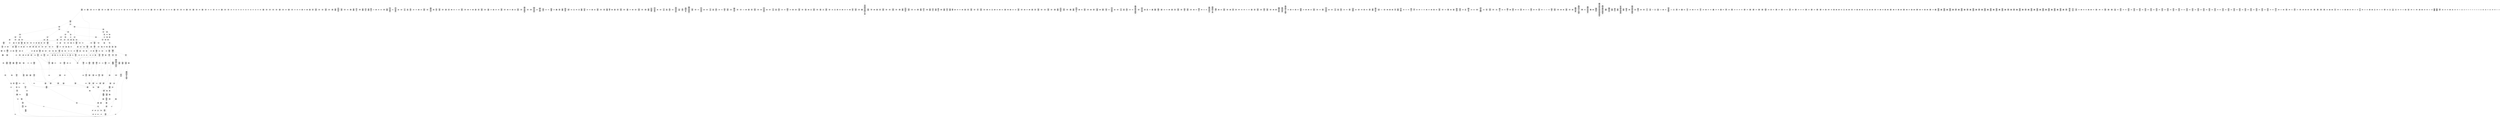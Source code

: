 /* Generated by GvGen v.1.0 (https://www.github.com/stricaud/gvgen) */

digraph G {
compound=true;
   node1 [label="[anywhere]"];
   node2 [label="# 0x0
PUSHX Data
PUSHX Data
MSTORE
PUSHX LogicData
CALLDATASIZE
LT
PUSHX Data
JUMPI
"];
   node3 [label="# 0xd
PUSHX Data
CALLDATALOAD
PUSHX BitData
SHR
PUSHX LogicData
GT
PUSHX Data
JUMPI
"];
   node4 [label="# 0x1e
PUSHX LogicData
GT
PUSHX Data
JUMPI
"];
   node5 [label="# 0x29
PUSHX LogicData
GT
PUSHX Data
JUMPI
"];
   node6 [label="# 0x34
PUSHX LogicData
EQ
PUSHX Data
JUMPI
"];
   node7 [label="# 0x3f
PUSHX LogicData
EQ
PUSHX Data
JUMPI
"];
   node8 [label="# 0x4a
PUSHX LogicData
EQ
PUSHX Data
JUMPI
"];
   node9 [label="# 0x55
PUSHX LogicData
EQ
PUSHX Data
JUMPI
"];
   node10 [label="# 0x60
PUSHX LogicData
EQ
PUSHX Data
JUMPI
"];
   node11 [label="# 0x6b
PUSHX Data
JUMP
"];
   node12 [label="# 0x6f
JUMPDEST
PUSHX LogicData
EQ
PUSHX Data
JUMPI
"];
   node13 [label="# 0x7b
PUSHX LogicData
EQ
PUSHX Data
JUMPI
"];
   node14 [label="# 0x86
PUSHX LogicData
EQ
PUSHX Data
JUMPI
"];
   node15 [label="# 0x91
PUSHX LogicData
EQ
PUSHX Data
JUMPI
"];
   node16 [label="# 0x9c
PUSHX LogicData
EQ
PUSHX Data
JUMPI
"];
   node17 [label="# 0xa7
PUSHX Data
JUMP
"];
   node18 [label="# 0xab
JUMPDEST
PUSHX LogicData
GT
PUSHX Data
JUMPI
"];
   node19 [label="# 0xb7
PUSHX LogicData
EQ
PUSHX Data
JUMPI
"];
   node20 [label="# 0xc2
PUSHX LogicData
EQ
PUSHX Data
JUMPI
"];
   node21 [label="# 0xcd
PUSHX LogicData
EQ
PUSHX Data
JUMPI
"];
   node22 [label="# 0xd8
PUSHX LogicData
EQ
PUSHX Data
JUMPI
"];
   node23 [label="# 0xe3
PUSHX LogicData
EQ
PUSHX Data
JUMPI
"];
   node24 [label="# 0xee
PUSHX Data
JUMP
"];
   node25 [label="# 0xf2
JUMPDEST
PUSHX LogicData
EQ
PUSHX Data
JUMPI
"];
   node26 [label="# 0xfe
PUSHX LogicData
EQ
PUSHX Data
JUMPI
"];
   node27 [label="# 0x109
PUSHX LogicData
EQ
PUSHX Data
JUMPI
"];
   node28 [label="# 0x114
PUSHX LogicData
EQ
PUSHX Data
JUMPI
"];
   node29 [label="# 0x11f
PUSHX LogicData
EQ
PUSHX Data
JUMPI
"];
   node30 [label="# 0x12a
PUSHX Data
JUMP
"];
   node31 [label="# 0x12e
JUMPDEST
PUSHX LogicData
GT
PUSHX Data
JUMPI
"];
   node32 [label="# 0x13a
PUSHX LogicData
GT
PUSHX Data
JUMPI
"];
   node33 [label="# 0x145
PUSHX LogicData
EQ
PUSHX Data
JUMPI
"];
   node34 [label="# 0x150
PUSHX LogicData
EQ
PUSHX Data
JUMPI
"];
   node35 [label="# 0x15b
PUSHX LogicData
EQ
PUSHX Data
JUMPI
"];
   node36 [label="# 0x166
PUSHX LogicData
EQ
PUSHX Data
JUMPI
"];
   node37 [label="# 0x171
PUSHX LogicData
EQ
PUSHX Data
JUMPI
"];
   node38 [label="# 0x17c
PUSHX Data
JUMP
"];
   node39 [label="# 0x180
JUMPDEST
PUSHX LogicData
EQ
PUSHX Data
JUMPI
"];
   node40 [label="# 0x18c
PUSHX LogicData
EQ
PUSHX Data
JUMPI
"];
   node41 [label="# 0x197
PUSHX LogicData
EQ
PUSHX Data
JUMPI
"];
   node42 [label="# 0x1a2
PUSHX LogicData
EQ
PUSHX Data
JUMPI
"];
   node43 [label="# 0x1ad
PUSHX LogicData
EQ
PUSHX Data
JUMPI
"];
   node44 [label="# 0x1b8
PUSHX Data
JUMP
"];
   node45 [label="# 0x1bc
JUMPDEST
PUSHX LogicData
GT
PUSHX Data
JUMPI
"];
   node46 [label="# 0x1c8
PUSHX LogicData
EQ
PUSHX Data
JUMPI
"];
   node47 [label="# 0x1d3
PUSHX LogicData
EQ
PUSHX Data
JUMPI
"];
   node48 [label="# 0x1de
PUSHX LogicData
EQ
PUSHX Data
JUMPI
"];
   node49 [label="# 0x1e9
PUSHX LogicData
EQ
PUSHX Data
JUMPI
"];
   node50 [label="# 0x1f4
PUSHX LogicData
EQ
PUSHX Data
JUMPI
"];
   node51 [label="# 0x1ff
PUSHX Data
JUMP
"];
   node52 [label="# 0x203
JUMPDEST
PUSHX LogicData
EQ
PUSHX Data
JUMPI
"];
   node53 [label="# 0x20f
PUSHX LogicData
EQ
PUSHX Data
JUMPI
"];
   node54 [label="# 0x21a
PUSHX LogicData
EQ
PUSHX Data
JUMPI
"];
   node55 [label="# 0x225
PUSHX LogicData
EQ
PUSHX Data
JUMPI
"];
   node56 [label="# 0x230
JUMPDEST
PUSHX Data
REVERT
"];
   node57 [label="# 0x235
JUMPDEST
CALLVALUE
ISZERO
PUSHX Data
JUMPI
"];
   node58 [label="# 0x23d
PUSHX Data
REVERT
"];
   node59 [label="# 0x241
JUMPDEST
PUSHX Data
PUSHX ArithData
CALLDATASIZE
SUB
ADD
PUSHX Data
PUSHX Data
JUMP
"];
   node60 [label="# 0x257
JUMPDEST
PUSHX Data
JUMP
"];
   node61 [label="# 0x25c
JUMPDEST
PUSHX MemData
MLOAD
PUSHX Data
PUSHX Data
JUMP
"];
   node62 [label="# 0x269
JUMPDEST
PUSHX MemData
MLOAD
SUB
RETURN
"];
   node63 [label="# 0x272
JUMPDEST
CALLVALUE
ISZERO
PUSHX Data
JUMPI
"];
   node64 [label="# 0x27a
PUSHX Data
REVERT
"];
   node65 [label="# 0x27e
JUMPDEST
PUSHX Data
PUSHX ArithData
CALLDATASIZE
SUB
ADD
PUSHX Data
PUSHX Data
JUMP
"];
   node66 [label="# 0x294
JUMPDEST
PUSHX Data
JUMP
"];
   node67 [label="# 0x299
JUMPDEST
STOP
"];
   node68 [label="# 0x29b
JUMPDEST
CALLVALUE
ISZERO
PUSHX Data
JUMPI
"];
   node69 [label="# 0x2a3
PUSHX Data
REVERT
"];
   node70 [label="# 0x2a7
JUMPDEST
PUSHX Data
PUSHX Data
JUMP
"];
   node71 [label="# 0x2b0
JUMPDEST
PUSHX MemData
MLOAD
PUSHX Data
PUSHX Data
JUMP
"];
   node72 [label="# 0x2bd
JUMPDEST
PUSHX MemData
MLOAD
SUB
RETURN
"];
   node73 [label="# 0x2c6
JUMPDEST
CALLVALUE
ISZERO
PUSHX Data
JUMPI
"];
   node74 [label="# 0x2ce
PUSHX Data
REVERT
"];
   node75 [label="# 0x2d2
JUMPDEST
PUSHX Data
PUSHX ArithData
CALLDATASIZE
SUB
ADD
PUSHX Data
PUSHX Data
JUMP
"];
   node76 [label="# 0x2e8
JUMPDEST
PUSHX Data
JUMP
"];
   node77 [label="# 0x2ed
JUMPDEST
PUSHX MemData
MLOAD
PUSHX Data
PUSHX Data
JUMP
"];
   node78 [label="# 0x2fa
JUMPDEST
PUSHX MemData
MLOAD
SUB
RETURN
"];
   node79 [label="# 0x303
JUMPDEST
CALLVALUE
ISZERO
PUSHX Data
JUMPI
"];
   node80 [label="# 0x30b
PUSHX Data
REVERT
"];
   node81 [label="# 0x30f
JUMPDEST
PUSHX Data
PUSHX ArithData
CALLDATASIZE
SUB
ADD
PUSHX Data
PUSHX Data
JUMP
"];
   node82 [label="# 0x325
JUMPDEST
PUSHX Data
JUMP
"];
   node83 [label="# 0x32a
JUMPDEST
STOP
"];
   node84 [label="# 0x32c
JUMPDEST
CALLVALUE
ISZERO
PUSHX Data
JUMPI
"];
   node85 [label="# 0x334
PUSHX Data
REVERT
"];
   node86 [label="# 0x338
JUMPDEST
PUSHX Data
PUSHX ArithData
CALLDATASIZE
SUB
ADD
PUSHX Data
PUSHX Data
JUMP
"];
   node87 [label="# 0x34e
JUMPDEST
PUSHX Data
JUMP
"];
   node88 [label="# 0x353
JUMPDEST
STOP
"];
   node89 [label="# 0x355
JUMPDEST
CALLVALUE
ISZERO
PUSHX Data
JUMPI
"];
   node90 [label="# 0x35d
PUSHX Data
REVERT
"];
   node91 [label="# 0x361
JUMPDEST
PUSHX Data
PUSHX Data
JUMP
"];
   node92 [label="# 0x36a
JUMPDEST
PUSHX MemData
MLOAD
PUSHX Data
PUSHX Data
JUMP
"];
   node93 [label="# 0x377
JUMPDEST
PUSHX MemData
MLOAD
SUB
RETURN
"];
   node94 [label="# 0x380
JUMPDEST
CALLVALUE
ISZERO
PUSHX Data
JUMPI
"];
   node95 [label="# 0x388
PUSHX Data
REVERT
"];
   node96 [label="# 0x38c
JUMPDEST
PUSHX Data
PUSHX ArithData
CALLDATASIZE
SUB
ADD
PUSHX Data
PUSHX Data
JUMP
"];
   node97 [label="# 0x3a2
JUMPDEST
PUSHX Data
JUMP
"];
   node98 [label="# 0x3a7
JUMPDEST
STOP
"];
   node99 [label="# 0x3a9
JUMPDEST
CALLVALUE
ISZERO
PUSHX Data
JUMPI
"];
   node100 [label="# 0x3b1
PUSHX Data
REVERT
"];
   node101 [label="# 0x3b5
JUMPDEST
PUSHX Data
PUSHX ArithData
CALLDATASIZE
SUB
ADD
PUSHX Data
PUSHX Data
JUMP
"];
   node102 [label="# 0x3cb
JUMPDEST
PUSHX Data
JUMP
"];
   node103 [label="# 0x3d0
JUMPDEST
PUSHX MemData
MLOAD
PUSHX Data
PUSHX Data
JUMP
"];
   node104 [label="# 0x3dd
JUMPDEST
PUSHX MemData
MLOAD
SUB
RETURN
"];
   node105 [label="# 0x3e6
JUMPDEST
CALLVALUE
ISZERO
PUSHX Data
JUMPI
"];
   node106 [label="# 0x3ee
PUSHX Data
REVERT
"];
   node107 [label="# 0x3f2
JUMPDEST
PUSHX Data
PUSHX Data
JUMP
"];
   node108 [label="# 0x3fb
JUMPDEST
STOP
"];
   node109 [label="# 0x3fd
JUMPDEST
CALLVALUE
ISZERO
PUSHX Data
JUMPI
"];
   node110 [label="# 0x405
PUSHX Data
REVERT
"];
   node111 [label="# 0x409
JUMPDEST
PUSHX Data
PUSHX ArithData
CALLDATASIZE
SUB
ADD
PUSHX Data
PUSHX Data
JUMP
"];
   node112 [label="# 0x41f
JUMPDEST
PUSHX Data
JUMP
"];
   node113 [label="# 0x424
JUMPDEST
STOP
"];
   node114 [label="# 0x426
JUMPDEST
CALLVALUE
ISZERO
PUSHX Data
JUMPI
"];
   node115 [label="# 0x42e
PUSHX Data
REVERT
"];
   node116 [label="# 0x432
JUMPDEST
PUSHX Data
PUSHX ArithData
CALLDATASIZE
SUB
ADD
PUSHX Data
PUSHX Data
JUMP
"];
   node117 [label="# 0x448
JUMPDEST
PUSHX Data
JUMP
"];
   node118 [label="# 0x44d
JUMPDEST
PUSHX MemData
MLOAD
PUSHX Data
PUSHX Data
JUMP
"];
   node119 [label="# 0x45a
JUMPDEST
PUSHX MemData
MLOAD
SUB
RETURN
"];
   node120 [label="# 0x463
JUMPDEST
CALLVALUE
ISZERO
PUSHX Data
JUMPI
"];
   node121 [label="# 0x46b
PUSHX Data
REVERT
"];
   node122 [label="# 0x46f
JUMPDEST
PUSHX Data
PUSHX ArithData
CALLDATASIZE
SUB
ADD
PUSHX Data
PUSHX Data
JUMP
"];
   node123 [label="# 0x485
JUMPDEST
PUSHX Data
JUMP
"];
   node124 [label="# 0x48a
JUMPDEST
PUSHX MemData
MLOAD
PUSHX Data
PUSHX Data
JUMP
"];
   node125 [label="# 0x497
JUMPDEST
PUSHX MemData
MLOAD
SUB
RETURN
"];
   node126 [label="# 0x4a0
JUMPDEST
CALLVALUE
ISZERO
PUSHX Data
JUMPI
"];
   node127 [label="# 0x4a8
PUSHX Data
REVERT
"];
   node128 [label="# 0x4ac
JUMPDEST
PUSHX Data
PUSHX ArithData
CALLDATASIZE
SUB
ADD
PUSHX Data
PUSHX Data
JUMP
"];
   node129 [label="# 0x4c2
JUMPDEST
PUSHX Data
JUMP
"];
   node130 [label="# 0x4c7
JUMPDEST
STOP
"];
   node131 [label="# 0x4c9
JUMPDEST
CALLVALUE
ISZERO
PUSHX Data
JUMPI
"];
   node132 [label="# 0x4d1
PUSHX Data
REVERT
"];
   node133 [label="# 0x4d5
JUMPDEST
PUSHX Data
PUSHX ArithData
CALLDATASIZE
SUB
ADD
PUSHX Data
PUSHX Data
JUMP
"];
   node134 [label="# 0x4eb
JUMPDEST
PUSHX Data
JUMP
"];
   node135 [label="# 0x4f0
JUMPDEST
PUSHX MemData
MLOAD
PUSHX Data
PUSHX Data
JUMP
"];
   node136 [label="# 0x4fd
JUMPDEST
PUSHX MemData
MLOAD
SUB
RETURN
"];
   node137 [label="# 0x506
JUMPDEST
CALLVALUE
ISZERO
PUSHX Data
JUMPI
"];
   node138 [label="# 0x50e
PUSHX Data
REVERT
"];
   node139 [label="# 0x512
JUMPDEST
PUSHX Data
PUSHX Data
JUMP
"];
   node140 [label="# 0x51b
JUMPDEST
PUSHX MemData
MLOAD
PUSHX Data
PUSHX Data
JUMP
"];
   node141 [label="# 0x528
JUMPDEST
PUSHX MemData
MLOAD
SUB
RETURN
"];
   node142 [label="# 0x531
JUMPDEST
CALLVALUE
ISZERO
PUSHX Data
JUMPI
"];
   node143 [label="# 0x539
PUSHX Data
REVERT
"];
   node144 [label="# 0x53d
JUMPDEST
PUSHX Data
PUSHX ArithData
CALLDATASIZE
SUB
ADD
PUSHX Data
PUSHX Data
JUMP
"];
   node145 [label="# 0x553
JUMPDEST
PUSHX Data
JUMP
"];
   node146 [label="# 0x558
JUMPDEST
PUSHX MemData
MLOAD
PUSHX Data
PUSHX Data
JUMP
"];
   node147 [label="# 0x565
JUMPDEST
PUSHX MemData
MLOAD
SUB
RETURN
"];
   node148 [label="# 0x56e
JUMPDEST
CALLVALUE
ISZERO
PUSHX Data
JUMPI
"];
   node149 [label="# 0x576
PUSHX Data
REVERT
"];
   node150 [label="# 0x57a
JUMPDEST
PUSHX Data
PUSHX Data
JUMP
"];
   node151 [label="# 0x583
JUMPDEST
PUSHX MemData
MLOAD
PUSHX Data
PUSHX Data
JUMP
"];
   node152 [label="# 0x590
JUMPDEST
PUSHX MemData
MLOAD
SUB
RETURN
"];
   node153 [label="# 0x599
JUMPDEST
CALLVALUE
ISZERO
PUSHX Data
JUMPI
"];
   node154 [label="# 0x5a1
PUSHX Data
REVERT
"];
   node155 [label="# 0x5a5
JUMPDEST
PUSHX Data
PUSHX ArithData
CALLDATASIZE
SUB
ADD
PUSHX Data
PUSHX Data
JUMP
"];
   node156 [label="# 0x5bb
JUMPDEST
PUSHX Data
JUMP
"];
   node157 [label="# 0x5c0
JUMPDEST
PUSHX MemData
MLOAD
PUSHX Data
PUSHX Data
JUMP
"];
   node158 [label="# 0x5cd
JUMPDEST
PUSHX MemData
MLOAD
SUB
RETURN
"];
   node159 [label="# 0x5d6
JUMPDEST
CALLVALUE
ISZERO
PUSHX Data
JUMPI
"];
   node160 [label="# 0x5de
PUSHX Data
REVERT
"];
   node161 [label="# 0x5e2
JUMPDEST
PUSHX Data
PUSHX Data
JUMP
"];
   node162 [label="# 0x5eb
JUMPDEST
STOP
"];
   node163 [label="# 0x5ed
JUMPDEST
CALLVALUE
ISZERO
PUSHX Data
JUMPI
"];
   node164 [label="# 0x5f5
PUSHX Data
REVERT
"];
   node165 [label="# 0x5f9
JUMPDEST
PUSHX Data
PUSHX Data
JUMP
"];
   node166 [label="# 0x602
JUMPDEST
STOP
"];
   node167 [label="# 0x604
JUMPDEST
CALLVALUE
ISZERO
PUSHX Data
JUMPI
"];
   node168 [label="# 0x60c
PUSHX Data
REVERT
"];
   node169 [label="# 0x610
JUMPDEST
PUSHX Data
PUSHX Data
JUMP
"];
   node170 [label="# 0x619
JUMPDEST
PUSHX MemData
MLOAD
PUSHX Data
PUSHX Data
JUMP
"];
   node171 [label="# 0x626
JUMPDEST
PUSHX MemData
MLOAD
SUB
RETURN
"];
   node172 [label="# 0x62f
JUMPDEST
CALLVALUE
ISZERO
PUSHX Data
JUMPI
"];
   node173 [label="# 0x637
PUSHX Data
REVERT
"];
   node174 [label="# 0x63b
JUMPDEST
PUSHX Data
PUSHX ArithData
CALLDATASIZE
SUB
ADD
PUSHX Data
PUSHX Data
JUMP
"];
   node175 [label="# 0x651
JUMPDEST
PUSHX Data
JUMP
"];
   node176 [label="# 0x656
JUMPDEST
STOP
"];
   node177 [label="# 0x658
JUMPDEST
CALLVALUE
ISZERO
PUSHX Data
JUMPI
"];
   node178 [label="# 0x660
PUSHX Data
REVERT
"];
   node179 [label="# 0x664
JUMPDEST
PUSHX Data
PUSHX Data
JUMP
"];
   node180 [label="# 0x66d
JUMPDEST
PUSHX MemData
MLOAD
PUSHX Data
PUSHX Data
JUMP
"];
   node181 [label="# 0x67a
JUMPDEST
PUSHX MemData
MLOAD
SUB
RETURN
"];
   node182 [label="# 0x683
JUMPDEST
CALLVALUE
ISZERO
PUSHX Data
JUMPI
"];
   node183 [label="# 0x68b
PUSHX Data
REVERT
"];
   node184 [label="# 0x68f
JUMPDEST
PUSHX Data
PUSHX Data
JUMP
"];
   node185 [label="# 0x698
JUMPDEST
PUSHX MemData
MLOAD
PUSHX Data
PUSHX Data
JUMP
"];
   node186 [label="# 0x6a5
JUMPDEST
PUSHX MemData
MLOAD
SUB
RETURN
"];
   node187 [label="# 0x6ae
JUMPDEST
PUSHX Data
PUSHX ArithData
CALLDATASIZE
SUB
ADD
PUSHX Data
PUSHX Data
JUMP
"];
   node188 [label="# 0x6c3
JUMPDEST
PUSHX Data
JUMP
"];
   node189 [label="# 0x6c8
JUMPDEST
STOP
"];
   node190 [label="# 0x6ca
JUMPDEST
CALLVALUE
ISZERO
PUSHX Data
JUMPI
"];
   node191 [label="# 0x6d2
PUSHX Data
REVERT
"];
   node192 [label="# 0x6d6
JUMPDEST
PUSHX Data
PUSHX ArithData
CALLDATASIZE
SUB
ADD
PUSHX Data
PUSHX Data
JUMP
"];
   node193 [label="# 0x6ec
JUMPDEST
PUSHX Data
JUMP
"];
   node194 [label="# 0x6f1
JUMPDEST
STOP
"];
   node195 [label="# 0x6f3
JUMPDEST
CALLVALUE
ISZERO
PUSHX Data
JUMPI
"];
   node196 [label="# 0x6fb
PUSHX Data
REVERT
"];
   node197 [label="# 0x6ff
JUMPDEST
PUSHX Data
PUSHX ArithData
CALLDATASIZE
SUB
ADD
PUSHX Data
PUSHX Data
JUMP
"];
   node198 [label="# 0x715
JUMPDEST
PUSHX Data
JUMP
"];
   node199 [label="# 0x71a
JUMPDEST
STOP
"];
   node200 [label="# 0x71c
JUMPDEST
CALLVALUE
ISZERO
PUSHX Data
JUMPI
"];
   node201 [label="# 0x724
PUSHX Data
REVERT
"];
   node202 [label="# 0x728
JUMPDEST
PUSHX Data
PUSHX ArithData
CALLDATASIZE
SUB
ADD
PUSHX Data
PUSHX Data
JUMP
"];
   node203 [label="# 0x73e
JUMPDEST
PUSHX Data
JUMP
"];
   node204 [label="# 0x743
JUMPDEST
STOP
"];
   node205 [label="# 0x745
JUMPDEST
CALLVALUE
ISZERO
PUSHX Data
JUMPI
"];
   node206 [label="# 0x74d
PUSHX Data
REVERT
"];
   node207 [label="# 0x751
JUMPDEST
PUSHX Data
PUSHX ArithData
CALLDATASIZE
SUB
ADD
PUSHX Data
PUSHX Data
JUMP
"];
   node208 [label="# 0x767
JUMPDEST
PUSHX Data
JUMP
"];
   node209 [label="# 0x76c
JUMPDEST
STOP
"];
   node210 [label="# 0x76e
JUMPDEST
CALLVALUE
ISZERO
PUSHX Data
JUMPI
"];
   node211 [label="# 0x776
PUSHX Data
REVERT
"];
   node212 [label="# 0x77a
JUMPDEST
PUSHX Data
PUSHX ArithData
CALLDATASIZE
SUB
ADD
PUSHX Data
PUSHX Data
JUMP
"];
   node213 [label="# 0x790
JUMPDEST
PUSHX Data
JUMP
"];
   node214 [label="# 0x795
JUMPDEST
STOP
"];
   node215 [label="# 0x797
JUMPDEST
CALLVALUE
ISZERO
PUSHX Data
JUMPI
"];
   node216 [label="# 0x79f
PUSHX Data
REVERT
"];
   node217 [label="# 0x7a3
JUMPDEST
PUSHX Data
PUSHX ArithData
CALLDATASIZE
SUB
ADD
PUSHX Data
PUSHX Data
JUMP
"];
   node218 [label="# 0x7b9
JUMPDEST
PUSHX Data
JUMP
"];
   node219 [label="# 0x7be
JUMPDEST
PUSHX MemData
MLOAD
PUSHX Data
PUSHX Data
JUMP
"];
   node220 [label="# 0x7cb
JUMPDEST
PUSHX MemData
MLOAD
SUB
RETURN
"];
   node221 [label="# 0x7d4
JUMPDEST
CALLVALUE
ISZERO
PUSHX Data
JUMPI
"];
   node222 [label="# 0x7dc
PUSHX Data
REVERT
"];
   node223 [label="# 0x7e0
JUMPDEST
PUSHX Data
PUSHX Data
JUMP
"];
   node224 [label="# 0x7e9
JUMPDEST
PUSHX MemData
MLOAD
PUSHX Data
PUSHX Data
JUMP
"];
   node225 [label="# 0x7f6
JUMPDEST
PUSHX MemData
MLOAD
SUB
RETURN
"];
   node226 [label="# 0x7ff
JUMPDEST
CALLVALUE
ISZERO
PUSHX Data
JUMPI
"];
   node227 [label="# 0x807
PUSHX Data
REVERT
"];
   node228 [label="# 0x80b
JUMPDEST
PUSHX Data
PUSHX Data
JUMP
"];
   node229 [label="# 0x814
JUMPDEST
PUSHX MemData
MLOAD
PUSHX Data
PUSHX Data
JUMP
"];
   node230 [label="# 0x821
JUMPDEST
PUSHX MemData
MLOAD
SUB
RETURN
"];
   node231 [label="# 0x82a
JUMPDEST
CALLVALUE
ISZERO
PUSHX Data
JUMPI
"];
   node232 [label="# 0x832
PUSHX Data
REVERT
"];
   node233 [label="# 0x836
JUMPDEST
PUSHX Data
PUSHX Data
JUMP
"];
   node234 [label="# 0x83f
JUMPDEST
PUSHX MemData
MLOAD
PUSHX Data
PUSHX Data
JUMP
"];
   node235 [label="# 0x84c
JUMPDEST
PUSHX MemData
MLOAD
SUB
RETURN
"];
   node236 [label="# 0x855
JUMPDEST
CALLVALUE
ISZERO
PUSHX Data
JUMPI
"];
   node237 [label="# 0x85d
PUSHX Data
REVERT
"];
   node238 [label="# 0x861
JUMPDEST
PUSHX Data
PUSHX Data
JUMP
"];
   node239 [label="# 0x86a
JUMPDEST
PUSHX MemData
MLOAD
PUSHX Data
PUSHX Data
JUMP
"];
   node240 [label="# 0x877
JUMPDEST
PUSHX MemData
MLOAD
SUB
RETURN
"];
   node241 [label="# 0x880
JUMPDEST
CALLVALUE
ISZERO
PUSHX Data
JUMPI
"];
   node242 [label="# 0x888
PUSHX Data
REVERT
"];
   node243 [label="# 0x88c
JUMPDEST
PUSHX Data
PUSHX ArithData
CALLDATASIZE
SUB
ADD
PUSHX Data
PUSHX Data
JUMP
"];
   node244 [label="# 0x8a2
JUMPDEST
PUSHX Data
JUMP
"];
   node245 [label="# 0x8a7
JUMPDEST
PUSHX MemData
MLOAD
PUSHX Data
PUSHX Data
JUMP
"];
   node246 [label="# 0x8b4
JUMPDEST
PUSHX MemData
MLOAD
SUB
RETURN
"];
   node247 [label="# 0x8bd
JUMPDEST
CALLVALUE
ISZERO
PUSHX Data
JUMPI
"];
   node248 [label="# 0x8c5
PUSHX Data
REVERT
"];
   node249 [label="# 0x8c9
JUMPDEST
PUSHX Data
PUSHX Data
JUMP
"];
   node250 [label="# 0x8d2
JUMPDEST
STOP
"];
   node251 [label="# 0x8d4
JUMPDEST
CALLVALUE
ISZERO
PUSHX Data
JUMPI
"];
   node252 [label="# 0x8dc
PUSHX Data
REVERT
"];
   node253 [label="# 0x8e0
JUMPDEST
PUSHX Data
PUSHX ArithData
CALLDATASIZE
SUB
ADD
PUSHX Data
PUSHX Data
JUMP
"];
   node254 [label="# 0x8f6
JUMPDEST
PUSHX Data
JUMP
"];
   node255 [label="# 0x8fb
JUMPDEST
STOP
"];
   node256 [label="# 0x8fd
JUMPDEST
PUSHX Data
PUSHX Data
PUSHX Data
JUMP
"];
   node257 [label="# 0x908
JUMPDEST
JUMP
"];
   node258 [label="# 0x90f
JUMPDEST
PUSHX Data
PUSHX Data
JUMP
"];
   node259 [label="# 0x917
JUMPDEST
PUSHX BitData
AND
PUSHX Data
PUSHX Data
JUMP
"];
   node260 [label="# 0x935
JUMPDEST
PUSHX BitData
AND
EQ
PUSHX Data
JUMPI
"];
   node261 [label="# 0x951
PUSHX MemData
MLOAD
PUSHX Data
MSTORE
PUSHX ArithData
ADD
PUSHX Data
PUSHX Data
JUMP
"];
   node262 [label="# 0x982
JUMPDEST
PUSHX MemData
MLOAD
SUB
REVERT
"];
   node263 [label="# 0x98b
JUMPDEST
PUSHX LogicData
LT
PUSHX Data
JUMPI
"];
   node264 [label="# 0x995
PUSHX MemData
MLOAD
PUSHX Data
MSTORE
PUSHX ArithData
ADD
PUSHX Data
PUSHX Data
JUMP
"];
   node265 [label="# 0x9c6
JUMPDEST
PUSHX MemData
MLOAD
SUB
REVERT
"];
   node266 [label="# 0x9cf
JUMPDEST
PUSHX Data
PUSHX LogicData
LT
PUSHX Data
JUMPI
"];
   node267 [label="# 0x9db
PUSHX Data
PUSHX Data
MSTORE
PUSHX Data
PUSHX Data
MSTORE
PUSHX Data
PUSHX Data
REVERT
"];
   node268 [label="# 0xa09
JUMPDEST
PUSHX ArithData
MUL
ADD
PUSHX ArithData
ADD
PUSHX ArithData
SLOAD
PUSHX ArithData
EXP
DIV
PUSHX BitData
AND
ISZERO
PUSHX Data
JUMPI
"];
   node269 [label="# 0xa24
PUSHX MemData
MLOAD
PUSHX Data
MSTORE
PUSHX ArithData
ADD
PUSHX Data
PUSHX Data
JUMP
"];
   node270 [label="# 0xa55
JUMPDEST
PUSHX MemData
MLOAD
SUB
REVERT
"];
   node271 [label="# 0xa5e
JUMPDEST
PUSHX Data
"];
   node272 [label="# 0xa62
JUMPDEST
PUSHX Data
PUSHX LogicData
LT
PUSHX Data
JUMPI
"];
   node273 [label="# 0xa6e
PUSHX Data
PUSHX Data
MSTORE
PUSHX Data
PUSHX Data
MSTORE
PUSHX Data
PUSHX Data
REVERT
"];
   node274 [label="# 0xa9c
JUMPDEST
PUSHX ArithData
MUL
ADD
PUSHX ArithData
ADD
SLOAD
LT
ISZERO
PUSHX Data
JUMPI
"];
   node275 [label="# 0xaaf
PUSHX Data
PUSHX LogicData
LT
PUSHX Data
JUMPI
"];
   node276 [label="# 0xabb
PUSHX Data
PUSHX Data
MSTORE
PUSHX Data
PUSHX Data
MSTORE
PUSHX Data
PUSHX Data
REVERT
"];
   node277 [label="# 0xae9
JUMPDEST
PUSHX ArithData
MUL
ADD
PUSHX ArithData
ADD
SLOAD
LT
PUSHX Data
JUMPI
"];
   node278 [label="# 0xafa
PUSHX Data
PUSHX Data
MSTORE
PUSHX Data
PUSHX Data
MSTORE
PUSHX Data
PUSHX Data
REVERT
"];
   node279 [label="# 0xb28
JUMPDEST
PUSHX Data
MSTORE
PUSHX Data
PUSHX Data
SHA3
ADD
SLOAD
EQ
ISZERO
PUSHX Data
JUMPI
"];
   node280 [label="# 0xb3a
PUSHX Data
"];
   node281 [label="# 0xb3e
JUMPDEST
PUSHX Data
PUSHX Data
JUMP
"];
   node282 [label="# 0xb49
JUMPDEST
PUSHX Data
JUMP
"];
   node283 [label="# 0xb51
JUMPDEST
PUSHX Data
JUMPI
"];
   node284 [label="# 0xb58
PUSHX Data
PUSHX LogicData
LT
PUSHX Data
JUMPI
"];
   node285 [label="# 0xb63
PUSHX Data
PUSHX Data
MSTORE
PUSHX Data
PUSHX Data
MSTORE
PUSHX Data
PUSHX Data
REVERT
"];
   node286 [label="# 0xb91
JUMPDEST
PUSHX ArithData
MUL
ADD
PUSHX ArithData
ADD
PUSHX ArithData
SLOAD
ADD
SSTORE
PUSHX ArithData
SUB
PUSHX Data
MSTORE
PUSHX Data
PUSHX Data
SHA3
ADD
PUSHX Data
SSTORE
"];
   node287 [label="# 0xbc0
JUMPDEST
JUMP
"];
   node288 [label="# 0xbc6
JUMPDEST
PUSHX Data
PUSHX StorData
SLOAD
PUSHX Data
PUSHX Data
JUMP
"];
   node289 [label="# 0xbd5
JUMPDEST
PUSHX ArithData
ADD
PUSHX ArithData
DIV
MUL
PUSHX ArithData
ADD
PUSHX MemData
MLOAD
ADD
PUSHX Data
MSTORE
MSTORE
PUSHX ArithData
ADD
SLOAD
PUSHX Data
PUSHX Data
JUMP
"];
   node290 [label="# 0xc01
JUMPDEST
ISZERO
PUSHX Data
JUMPI
"];
   node291 [label="# 0xc08
PUSHX LogicData
LT
PUSHX Data
JUMPI
"];
   node292 [label="# 0xc10
PUSHX ArithData
SLOAD
DIV
MUL
MSTORE
PUSHX ArithData
ADD
PUSHX Data
JUMP
"];
   node293 [label="# 0xc23
JUMPDEST
ADD
PUSHX Data
MSTORE
PUSHX Data
PUSHX Data
SHA3
"];
   node294 [label="# 0xc31
JUMPDEST
SLOAD
MSTORE
PUSHX ArithData
ADD
PUSHX ArithData
ADD
GT
PUSHX Data
JUMPI
"];
   node295 [label="# 0xc45
SUB
PUSHX BitData
AND
ADD
"];
   node296 [label="# 0xc4e
JUMPDEST
JUMP
"];
   node297 [label="# 0xc58
JUMPDEST
PUSHX Data
PUSHX Data
PUSHX Data
JUMP
"];
   node298 [label="# 0xc63
JUMPDEST
PUSHX Data
JUMPI
"];
   node299 [label="# 0xc68
PUSHX MemData
MLOAD
PUSHX Data
MSTORE
PUSHX ArithData
ADD
PUSHX Data
PUSHX Data
JUMP
"];
   node300 [label="# 0xc99
JUMPDEST
PUSHX MemData
MLOAD
SUB
REVERT
"];
   node301 [label="# 0xca2
JUMPDEST
PUSHX Data
PUSHX ArithData
MSTORE
PUSHX ArithData
ADD
MSTORE
PUSHX ArithData
ADD
PUSHX Data
SHA3
PUSHX ArithData
SLOAD
PUSHX ArithData
EXP
DIV
PUSHX BitData
AND
JUMP
"];
   node302 [label="# 0xcdd
JUMPDEST
PUSHX Data
PUSHX Data
PUSHX Data
JUMP
"];
   node303 [label="# 0xce8
JUMPDEST
PUSHX BitData
AND
PUSHX BitData
AND
EQ
ISZERO
PUSHX Data
JUMPI
"];
   node304 [label="# 0xd1f
PUSHX MemData
MLOAD
PUSHX Data
MSTORE
PUSHX ArithData
ADD
PUSHX Data
PUSHX Data
JUMP
"];
   node305 [label="# 0xd50
JUMPDEST
PUSHX MemData
MLOAD
SUB
REVERT
"];
   node306 [label="# 0xd59
JUMPDEST
PUSHX BitData
AND
PUSHX Data
PUSHX Data
JUMP
"];
   node307 [label="# 0xd78
JUMPDEST
PUSHX BitData
AND
EQ
PUSHX Data
JUMPI
"];
   node308 [label="# 0xd95
PUSHX Data
PUSHX Data
PUSHX Data
JUMP
"];
   node309 [label="# 0xda1
JUMPDEST
PUSHX Data
JUMP
"];
   node310 [label="# 0xda6
JUMPDEST
"];
   node311 [label="# 0xda7
JUMPDEST
PUSHX Data
JUMPI
"];
   node312 [label="# 0xdac
PUSHX MemData
MLOAD
PUSHX Data
MSTORE
PUSHX ArithData
ADD
PUSHX Data
PUSHX Data
JUMP
"];
   node313 [label="# 0xddd
JUMPDEST
PUSHX MemData
MLOAD
SUB
REVERT
"];
   node314 [label="# 0xde6
JUMPDEST
PUSHX Data
PUSHX Data
JUMP
"];
   node315 [label="# 0xdf0
JUMPDEST
JUMP
"];
   node316 [label="# 0xdf5
JUMPDEST
PUSHX Data
PUSHX Data
JUMP
"];
   node317 [label="# 0xdfd
JUMPDEST
PUSHX BitData
AND
PUSHX Data
PUSHX Data
JUMP
"];
   node318 [label="# 0xe1b
JUMPDEST
PUSHX BitData
AND
EQ
PUSHX Data
JUMPI
"];
   node319 [label="# 0xe37
PUSHX MemData
MLOAD
PUSHX Data
MSTORE
PUSHX ArithData
ADD
PUSHX Data
PUSHX Data
JUMP
"];
   node320 [label="# 0xe68
JUMPDEST
PUSHX MemData
MLOAD
SUB
REVERT
"];
   node321 [label="# 0xe71
JUMPDEST
PUSHX Data
MLOAD
PUSHX ArithData
ADD
PUSHX Data
PUSHX Data
JUMP
"];
   node322 [label="# 0xe87
JUMPDEST
JUMP
"];
   node323 [label="# 0xe8b
JUMPDEST
PUSHX Data
PUSHX StorData
SLOAD
JUMP
"];
   node324 [label="# 0xe98
JUMPDEST
PUSHX Data
PUSHX Data
PUSHX Data
JUMP
"];
   node325 [label="# 0xea3
JUMPDEST
PUSHX Data
JUMP
"];
   node326 [label="# 0xea9
JUMPDEST
PUSHX Data
JUMPI
"];
   node327 [label="# 0xeae
PUSHX MemData
MLOAD
PUSHX Data
MSTORE
PUSHX ArithData
ADD
PUSHX Data
PUSHX Data
JUMP
"];
   node328 [label="# 0xedf
JUMPDEST
PUSHX MemData
MLOAD
SUB
REVERT
"];
   node329 [label="# 0xee8
JUMPDEST
PUSHX Data
PUSHX Data
JUMP
"];
   node330 [label="# 0xef3
JUMPDEST
JUMP
"];
   node331 [label="# 0xef8
JUMPDEST
PUSHX Data
PUSHX Data
PUSHX Data
JUMP
"];
   node332 [label="# 0xf03
JUMPDEST
LT
PUSHX Data
JUMPI
"];
   node333 [label="# 0xf0a
PUSHX MemData
MLOAD
PUSHX Data
MSTORE
PUSHX ArithData
ADD
PUSHX Data
PUSHX Data
JUMP
"];
   node334 [label="# 0xf3b
JUMPDEST
PUSHX MemData
MLOAD
SUB
REVERT
"];
   node335 [label="# 0xf44
JUMPDEST
PUSHX Data
PUSHX ArithData
PUSHX BitData
AND
PUSHX BitData
AND
MSTORE
PUSHX ArithData
ADD
MSTORE
PUSHX ArithData
ADD
PUSHX Data
SHA3
PUSHX ArithData
MSTORE
PUSHX ArithData
ADD
MSTORE
PUSHX ArithData
ADD
PUSHX Data
SHA3
SLOAD
JUMP
"];
   node336 [label="# 0xf9d
JUMPDEST
PUSHX Data
PUSHX Data
JUMP
"];
   node337 [label="# 0xfa5
JUMPDEST
PUSHX BitData
AND
PUSHX Data
PUSHX Data
JUMP
"];
   node338 [label="# 0xfc3
JUMPDEST
PUSHX BitData
AND
EQ
PUSHX Data
JUMPI
"];
   node339 [label="# 0xfdf
PUSHX MemData
MLOAD
PUSHX Data
MSTORE
PUSHX ArithData
ADD
PUSHX Data
PUSHX Data
JUMP
"];
   node340 [label="# 0x1010
JUMPDEST
PUSHX MemData
MLOAD
SUB
REVERT
"];
   node341 [label="# 0x1019
JUMPDEST
PUSHX Data
SELFBALANCE
PUSHX Data
PUSHX Data
PUSHX Data
PUSHX Data
PUSHX Data
PUSHX BitData
PUSHX BitData
AND
JUMP
"];
   node342 [label="# 0x1039
JUMPDEST
PUSHX BitData
PUSHX BitData
AND
JUMP
"];
   node343 [label="# 0x1047
JUMPDEST
PUSHX StorData
PUSHX ArithData
SLOAD
PUSHX ArithData
EXP
DIV
PUSHX BitData
AND
PUSHX BitData
AND
PUSHX ArithData
ISZERO
MUL
PUSHX MemData
MLOAD
PUSHX Data
PUSHX MemData
MLOAD
SUB
CALL
PUSHX Data
JUMPI
"];
   node344 [label="# 0x10a5
PUSHX Data
REVERT
"];
   node345 [label="# 0x10a9
JUMPDEST
PUSHX StorData
PUSHX ArithData
SLOAD
PUSHX ArithData
EXP
DIV
PUSHX BitData
AND
PUSHX BitData
AND
PUSHX Data
PUSHX Data
PUSHX BitData
PUSHX BitData
AND
JUMP
"];
   node346 [label="# 0x10f8
JUMPDEST
ISZERO
MUL
PUSHX MemData
MLOAD
PUSHX Data
PUSHX MemData
MLOAD
SUB
CALL
PUSHX Data
JUMPI
"];
   node347 [label="# 0x1117
PUSHX Data
REVERT
"];
   node348 [label="# 0x111b
JUMPDEST
JUMP
"];
   node349 [label="# 0x111f
JUMPDEST
PUSHX Data
PUSHX MemData
MLOAD
PUSHX ArithData
ADD
PUSHX Data
MSTORE
PUSHX Data
MSTORE
PUSHX Data
JUMP
"];
   node350 [label="# 0x113a
JUMPDEST
JUMP
"];
   node351 [label="# 0x113f
JUMPDEST
PUSHX Data
PUSHX Data
PUSHX Data
PUSHX Data
JUMP
"];
   node352 [label="# 0x114c
JUMPDEST
PUSHX Data
PUSHX LogicData
GT
ISZERO
PUSHX Data
JUMPI
"];
   node353 [label="# 0x1162
PUSHX Data
PUSHX Data
MSTORE
PUSHX Data
PUSHX Data
MSTORE
PUSHX Data
PUSHX Data
REVERT
"];
   node354 [label="# 0x1190
JUMPDEST
PUSHX MemData
MLOAD
MSTORE
PUSHX ArithData
MUL
PUSHX ArithData
ADD
ADD
PUSHX Data
MSTORE
ISZERO
PUSHX Data
JUMPI
"];
   node355 [label="# 0x11aa
PUSHX ArithData
ADD
PUSHX ArithData
MUL
CALLDATASIZE
CALLDATACOPY
ADD
"];
   node356 [label="# 0x11be
JUMPDEST
PUSHX Data
"];
   node357 [label="# 0x11c4
JUMPDEST
LT
ISZERO
PUSHX Data
JUMPI
"];
   node358 [label="# 0x11cd
PUSHX Data
PUSHX Data
JUMP
"];
   node359 [label="# 0x11d6
JUMPDEST
MLOAD
LT
PUSHX Data
JUMPI
"];
   node360 [label="# 0x11e1
PUSHX Data
PUSHX Data
MSTORE
PUSHX Data
PUSHX Data
MSTORE
PUSHX Data
PUSHX Data
REVERT
"];
   node361 [label="# 0x120f
JUMPDEST
PUSHX ArithData
MUL
PUSHX ArithData
ADD
ADD
MSTORE
PUSHX Data
PUSHX Data
JUMP
"];
   node362 [label="# 0x1226
JUMPDEST
PUSHX Data
JUMP
"];
   node363 [label="# 0x122e
JUMPDEST
JUMP
"];
   node364 [label="# 0x1239
JUMPDEST
PUSHX Data
PUSHX Data
PUSHX Data
JUMP
"];
   node365 [label="# 0x1243
JUMPDEST
LT
PUSHX Data
JUMPI
"];
   node366 [label="# 0x124a
PUSHX MemData
MLOAD
PUSHX Data
MSTORE
PUSHX ArithData
ADD
PUSHX Data
PUSHX Data
JUMP
"];
   node367 [label="# 0x127b
JUMPDEST
PUSHX MemData
MLOAD
SUB
REVERT
"];
   node368 [label="# 0x1284
JUMPDEST
PUSHX StorData
SLOAD
LT
PUSHX Data
JUMPI
"];
   node369 [label="# 0x1290
PUSHX Data
PUSHX Data
MSTORE
PUSHX Data
PUSHX Data
MSTORE
PUSHX Data
PUSHX Data
REVERT
"];
   node370 [label="# 0x12be
JUMPDEST
PUSHX Data
MSTORE
PUSHX Data
PUSHX Data
SHA3
ADD
SLOAD
JUMP
"];
   node371 [label="# 0x12d0
JUMPDEST
PUSHX Data
PUSHX Data
JUMP
"];
   node372 [label="# 0x12d8
JUMPDEST
PUSHX BitData
AND
PUSHX Data
PUSHX Data
JUMP
"];
   node373 [label="# 0x12f6
JUMPDEST
PUSHX BitData
AND
EQ
PUSHX Data
JUMPI
"];
   node374 [label="# 0x1312
PUSHX MemData
MLOAD
PUSHX Data
MSTORE
PUSHX ArithData
ADD
PUSHX Data
PUSHX Data
JUMP
"];
   node375 [label="# 0x1343
JUMPDEST
PUSHX MemData
MLOAD
SUB
REVERT
"];
   node376 [label="# 0x134c
JUMPDEST
PUSHX Data
MLOAD
PUSHX ArithData
ADD
PUSHX Data
PUSHX Data
JUMP
"];
   node377 [label="# 0x1362
JUMPDEST
JUMP
"];
   node378 [label="# 0x1366
JUMPDEST
PUSHX Data
PUSHX Data
JUMP
"];
   node379 [label="# 0x136e
JUMPDEST
PUSHX LogicData
LT
PUSHX Data
JUMPI
"];
   node380 [label="# 0x1378
PUSHX MemData
MLOAD
PUSHX Data
MSTORE
PUSHX ArithData
ADD
PUSHX Data
PUSHX Data
JUMP
"];
   node381 [label="# 0x13a9
JUMPDEST
PUSHX MemData
MLOAD
SUB
REVERT
"];
   node382 [label="# 0x13b2
JUMPDEST
PUSHX Data
PUSHX LogicData
LT
PUSHX Data
JUMPI
"];
   node383 [label="# 0x13be
PUSHX Data
PUSHX Data
MSTORE
PUSHX Data
PUSHX Data
MSTORE
PUSHX Data
PUSHX Data
REVERT
"];
   node384 [label="# 0x13ec
JUMPDEST
PUSHX ArithData
MUL
ADD
PUSHX MemData
MLOAD
PUSHX ArithData
ADD
PUSHX Data
MSTORE
PUSHX ArithData
ADD
SLOAD
PUSHX Data
PUSHX Data
JUMP
"];
   node385 [label="# 0x140b
JUMPDEST
PUSHX ArithData
ADD
PUSHX ArithData
DIV
MUL
PUSHX ArithData
ADD
PUSHX MemData
MLOAD
ADD
PUSHX Data
MSTORE
MSTORE
PUSHX ArithData
ADD
SLOAD
PUSHX Data
PUSHX Data
JUMP
"];
   node386 [label="# 0x1437
JUMPDEST
ISZERO
PUSHX Data
JUMPI
"];
   node387 [label="# 0x143e
PUSHX LogicData
LT
PUSHX Data
JUMPI
"];
   node388 [label="# 0x1446
PUSHX ArithData
SLOAD
DIV
MUL
MSTORE
PUSHX ArithData
ADD
PUSHX Data
JUMP
"];
   node389 [label="# 0x1459
JUMPDEST
ADD
PUSHX Data
MSTORE
PUSHX Data
PUSHX Data
SHA3
"];
   node390 [label="# 0x1467
JUMPDEST
SLOAD
MSTORE
PUSHX ArithData
ADD
PUSHX ArithData
ADD
GT
PUSHX Data
JUMPI
"];
   node391 [label="# 0x147b
SUB
PUSHX BitData
AND
ADD
"];
   node392 [label="# 0x1484
JUMPDEST
MSTORE
PUSHX ArithData
ADD
PUSHX ArithData
ADD
SLOAD
PUSHX ArithData
MUL
PUSHX ArithData
ADD
PUSHX MemData
MLOAD
ADD
PUSHX Data
MSTORE
MSTORE
PUSHX ArithData
ADD
SLOAD
ISZERO
PUSHX Data
JUMPI
"];
   node393 [label="# 0x14b8
PUSHX ArithData
MUL
ADD
PUSHX Data
MSTORE
PUSHX Data
PUSHX Data
SHA3
"];
   node394 [label="# 0x14c8
JUMPDEST
SLOAD
MSTORE
PUSHX ArithData
ADD
PUSHX ArithData
ADD
GT
PUSHX Data
JUMPI
"];
   node395 [label="# 0x14dc
JUMPDEST
MSTORE
PUSHX ArithData
ADD
PUSHX ArithData
ADD
PUSHX ArithData
SLOAD
PUSHX ArithData
EXP
DIV
PUSHX BitData
AND
ISZERO
ISZERO
ISZERO
ISZERO
MSTORE
JUMP
"];
   node396 [label="# 0x1508
JUMPDEST
PUSHX Data
PUSHX StorData
PUSHX ArithData
SLOAD
PUSHX ArithData
EXP
DIV
PUSHX BitData
AND
JUMP
"];
   node397 [label="# 0x151f
JUMPDEST
PUSHX Data
PUSHX Data
PUSHX ArithData
MSTORE
PUSHX ArithData
ADD
MSTORE
PUSHX ArithData
ADD
PUSHX Data
SHA3
PUSHX ArithData
SLOAD
PUSHX ArithData
EXP
DIV
PUSHX BitData
AND
PUSHX BitData
PUSHX BitData
AND
PUSHX BitData
AND
EQ
ISZERO
PUSHX Data
JUMPI
"];
   node398 [label="# 0x158e
PUSHX MemData
MLOAD
PUSHX Data
MSTORE
PUSHX ArithData
ADD
PUSHX Data
PUSHX Data
JUMP
"];
   node399 [label="# 0x15bf
JUMPDEST
PUSHX MemData
MLOAD
SUB
REVERT
"];
   node400 [label="# 0x15c8
JUMPDEST
JUMP
"];
   node401 [label="# 0x15d1
JUMPDEST
PUSHX StorData
SLOAD
PUSHX Data
PUSHX Data
JUMP
"];
   node402 [label="# 0x15de
JUMPDEST
PUSHX ArithData
ADD
PUSHX ArithData
DIV
MUL
PUSHX ArithData
ADD
PUSHX MemData
MLOAD
ADD
PUSHX Data
MSTORE
MSTORE
PUSHX ArithData
ADD
SLOAD
PUSHX Data
PUSHX Data
JUMP
"];
   node403 [label="# 0x160a
JUMPDEST
ISZERO
PUSHX Data
JUMPI
"];
   node404 [label="# 0x1611
PUSHX LogicData
LT
PUSHX Data
JUMPI
"];
   node405 [label="# 0x1619
PUSHX ArithData
SLOAD
DIV
MUL
MSTORE
PUSHX ArithData
ADD
PUSHX Data
JUMP
"];
   node406 [label="# 0x162c
JUMPDEST
ADD
PUSHX Data
MSTORE
PUSHX Data
PUSHX Data
SHA3
"];
   node407 [label="# 0x163a
JUMPDEST
SLOAD
MSTORE
PUSHX ArithData
ADD
PUSHX ArithData
ADD
GT
PUSHX Data
JUMPI
"];
   node408 [label="# 0x164e
SUB
PUSHX BitData
AND
ADD
"];
   node409 [label="# 0x1657
JUMPDEST
JUMP
"];
   node410 [label="# 0x165f
JUMPDEST
PUSHX BitData
PUSHX BitData
AND
PUSHX BitData
AND
EQ
ISZERO
PUSHX Data
JUMPI
"];
   node411 [label="# 0x1696
PUSHX MemData
MLOAD
PUSHX Data
MSTORE
PUSHX ArithData
ADD
PUSHX Data
PUSHX Data
JUMP
"];
   node412 [label="# 0x16c7
JUMPDEST
PUSHX MemData
MLOAD
SUB
REVERT
"];
   node413 [label="# 0x16d0
JUMPDEST
PUSHX Data
PUSHX ArithData
PUSHX BitData
AND
PUSHX BitData
AND
MSTORE
PUSHX ArithData
ADD
MSTORE
PUSHX ArithData
ADD
PUSHX Data
SHA3
SLOAD
JUMP
"];
   node414 [label="# 0x1717
JUMPDEST
PUSHX Data
PUSHX Data
JUMP
"];
   node415 [label="# 0x171f
JUMPDEST
PUSHX BitData
AND
PUSHX Data
PUSHX Data
JUMP
"];
   node416 [label="# 0x173d
JUMPDEST
PUSHX BitData
AND
EQ
PUSHX Data
JUMPI
"];
   node417 [label="# 0x1759
PUSHX MemData
MLOAD
PUSHX Data
MSTORE
PUSHX ArithData
ADD
PUSHX Data
PUSHX Data
JUMP
"];
   node418 [label="# 0x178a
JUMPDEST
PUSHX MemData
MLOAD
SUB
REVERT
"];
   node419 [label="# 0x1793
JUMPDEST
PUSHX Data
PUSHX Data
PUSHX Data
JUMP
"];
   node420 [label="# 0x179d
JUMPDEST
JUMP
"];
   node421 [label="# 0x179f
JUMPDEST
PUSHX Data
PUSHX Data
JUMP
"];
   node422 [label="# 0x17a7
JUMPDEST
PUSHX BitData
AND
PUSHX Data
PUSHX Data
JUMP
"];
   node423 [label="# 0x17c5
JUMPDEST
PUSHX BitData
AND
EQ
PUSHX Data
JUMPI
"];
   node424 [label="# 0x17e1
PUSHX MemData
MLOAD
PUSHX Data
MSTORE
PUSHX ArithData
ADD
PUSHX Data
PUSHX Data
JUMP
"];
   node425 [label="# 0x1812
JUMPDEST
PUSHX MemData
MLOAD
SUB
REVERT
"];
   node426 [label="# 0x181b
JUMPDEST
PUSHX StorData
PUSHX ArithData
SLOAD
PUSHX ArithData
EXP
DIV
PUSHX BitData
AND
ISZERO
PUSHX StorData
PUSHX ArithData
PUSHX ArithData
EXP
SLOAD
PUSHX ArithData
MUL
NOT
AND
ISZERO
ISZERO
MUL
OR
SSTORE
PUSHX StorData
PUSHX ArithData
SLOAD
PUSHX ArithData
EXP
DIV
PUSHX BitData
AND
ISZERO
PUSHX Data
JUMPI
"];
   node427 [label="# 0x185c
PUSHX LogicData
PUSHX StorData
SLOAD
EQ
"];
   node428 [label="# 0x1863
JUMPDEST
ISZERO
PUSHX Data
JUMPI
"];
   node429 [label="# 0x1869
PUSHX Data
PUSHX Data
JUMP
"];
   node430 [label="# 0x1870
JUMPDEST
"];
   node431 [label="# 0x1871
JUMPDEST
JUMP
"];
   node432 [label="# 0x1873
JUMPDEST
PUSHX Data
PUSHX StorData
PUSHX ArithData
SLOAD
PUSHX ArithData
EXP
DIV
PUSHX BitData
AND
JUMP
"];
   node433 [label="# 0x189d
JUMPDEST
PUSHX Data
PUSHX Data
JUMP
"];
   node434 [label="# 0x18a5
JUMPDEST
PUSHX BitData
AND
PUSHX Data
PUSHX Data
JUMP
"];
   node435 [label="# 0x18c3
JUMPDEST
PUSHX BitData
AND
EQ
PUSHX Data
JUMPI
"];
   node436 [label="# 0x18df
PUSHX MemData
MLOAD
PUSHX Data
MSTORE
PUSHX ArithData
ADD
PUSHX Data
PUSHX Data
JUMP
"];
   node437 [label="# 0x1910
JUMPDEST
PUSHX MemData
MLOAD
SUB
REVERT
"];
   node438 [label="# 0x1919
JUMPDEST
PUSHX Data
SSTORE
JUMP
"];
   node439 [label="# 0x1923
JUMPDEST
PUSHX Data
PUSHX StorData
SLOAD
PUSHX Data
PUSHX Data
JUMP
"];
   node440 [label="# 0x1932
JUMPDEST
PUSHX ArithData
ADD
PUSHX ArithData
DIV
MUL
PUSHX ArithData
ADD
PUSHX MemData
MLOAD
ADD
PUSHX Data
MSTORE
MSTORE
PUSHX ArithData
ADD
SLOAD
PUSHX Data
PUSHX Data
JUMP
"];
   node441 [label="# 0x195e
JUMPDEST
ISZERO
PUSHX Data
JUMPI
"];
   node442 [label="# 0x1965
PUSHX LogicData
LT
PUSHX Data
JUMPI
"];
   node443 [label="# 0x196d
PUSHX ArithData
SLOAD
DIV
MUL
MSTORE
PUSHX ArithData
ADD
PUSHX Data
JUMP
"];
   node444 [label="# 0x1980
JUMPDEST
ADD
PUSHX Data
MSTORE
PUSHX Data
PUSHX Data
SHA3
"];
   node445 [label="# 0x198e
JUMPDEST
SLOAD
MSTORE
PUSHX ArithData
ADD
PUSHX ArithData
ADD
GT
PUSHX Data
JUMPI
"];
   node446 [label="# 0x19a2
SUB
PUSHX BitData
AND
ADD
"];
   node447 [label="# 0x19ab
JUMPDEST
JUMP
"];
   node448 [label="# 0x19b5
JUMPDEST
PUSHX Data
PUSHX StorData
SLOAD
JUMP
"];
   node449 [label="# 0x19bf
JUMPDEST
PUSHX StorData
PUSHX ArithData
SLOAD
PUSHX ArithData
EXP
DIV
PUSHX BitData
AND
PUSHX Data
JUMPI
"];
   node450 [label="# 0x19d4
PUSHX Data
REVERT
"];
   node451 [label="# 0x19d8
JUMPDEST
PUSHX Data
PUSHX Data
PUSHX Data
JUMP
"];
   node452 [label="# 0x19e2
JUMPDEST
PUSHX LogicData
LT
PUSHX Data
JUMPI
"];
   node453 [label="# 0x19ed
PUSHX MemData
MLOAD
PUSHX Data
MSTORE
PUSHX ArithData
ADD
PUSHX Data
PUSHX Data
JUMP
"];
   node454 [label="# 0x1a1e
JUMPDEST
PUSHX MemData
MLOAD
SUB
REVERT
"];
   node455 [label="# 0x1a27
JUMPDEST
PUSHX StorData
SLOAD
PUSHX Data
PUSHX Data
PUSHX Data
JUMP
"];
   node456 [label="# 0x1a37
JUMPDEST
PUSHX Data
PUSHX Data
JUMP
"];
   node457 [label="# 0x1a43
JUMPDEST
GT
ISZERO
PUSHX Data
JUMPI
"];
   node458 [label="# 0x1a4a
PUSHX MemData
MLOAD
PUSHX Data
MSTORE
PUSHX ArithData
ADD
PUSHX Data
PUSHX Data
JUMP
"];
   node459 [label="# 0x1a7b
JUMPDEST
PUSHX MemData
MLOAD
SUB
REVERT
"];
   node460 [label="# 0x1a84
JUMPDEST
CALLVALUE
PUSHX StorData
SLOAD
PUSHX Data
PUSHX Data
JUMP
"];
   node461 [label="# 0x1a93
JUMPDEST
GT
ISZERO
PUSHX Data
JUMPI
"];
   node462 [label="# 0x1a9a
PUSHX MemData
MLOAD
PUSHX Data
MSTORE
PUSHX ArithData
ADD
PUSHX Data
PUSHX Data
JUMP
"];
   node463 [label="# 0x1acb
JUMPDEST
PUSHX MemData
MLOAD
SUB
REVERT
"];
   node464 [label="# 0x1ad4
JUMPDEST
PUSHX Data
"];
   node465 [label="# 0x1ad7
JUMPDEST
LT
ISZERO
PUSHX Data
JUMPI
"];
   node466 [label="# 0x1ae0
PUSHX Data
CALLER
PUSHX Data
PUSHX Data
JUMP
"];
   node467 [label="# 0x1aef
JUMPDEST
PUSHX Data
JUMP
"];
   node468 [label="# 0x1af4
JUMPDEST
PUSHX Data
PUSHX Data
JUMP
"];
   node469 [label="# 0x1aff
JUMPDEST
PUSHX Data
JUMP
"];
   node470 [label="# 0x1b07
JUMPDEST
JUMP
"];
   node471 [label="# 0x1b0c
JUMPDEST
PUSHX Data
PUSHX Data
JUMP
"];
   node472 [label="# 0x1b14
JUMPDEST
PUSHX BitData
AND
PUSHX BitData
AND
EQ
ISZERO
PUSHX Data
JUMPI
"];
   node473 [label="# 0x1b48
PUSHX MemData
MLOAD
PUSHX Data
MSTORE
PUSHX ArithData
ADD
PUSHX Data
PUSHX Data
JUMP
"];
   node474 [label="# 0x1b79
JUMPDEST
PUSHX MemData
MLOAD
SUB
REVERT
"];
   node475 [label="# 0x1b82
JUMPDEST
PUSHX Data
PUSHX Data
PUSHX Data
PUSHX Data
JUMP
"];
   node476 [label="# 0x1b8f
JUMPDEST
PUSHX BitData
AND
PUSHX BitData
AND
MSTORE
PUSHX ArithData
ADD
MSTORE
PUSHX ArithData
ADD
PUSHX Data
SHA3
PUSHX ArithData
PUSHX BitData
AND
PUSHX BitData
AND
MSTORE
PUSHX ArithData
ADD
MSTORE
PUSHX ArithData
ADD
PUSHX Data
SHA3
PUSHX ArithData
PUSHX ArithData
EXP
SLOAD
PUSHX ArithData
MUL
NOT
AND
ISZERO
ISZERO
MUL
OR
SSTORE
PUSHX BitData
AND
PUSHX Data
PUSHX Data
JUMP
"];
   node477 [label="# 0x1c3c
JUMPDEST
PUSHX BitData
AND
PUSHX Data
PUSHX MemData
MLOAD
PUSHX Data
PUSHX Data
JUMP
"];
   node478 [label="# 0x1c81
JUMPDEST
PUSHX MemData
MLOAD
SUB
LOGX
JUMP
"];
   node479 [label="# 0x1c8d
JUMPDEST
PUSHX Data
PUSHX Data
JUMP
"];
   node480 [label="# 0x1c95
JUMPDEST
PUSHX BitData
AND
PUSHX Data
PUSHX Data
JUMP
"];
   node481 [label="# 0x1cb3
JUMPDEST
PUSHX BitData
AND
EQ
PUSHX Data
JUMPI
"];
   node482 [label="# 0x1ccf
PUSHX MemData
MLOAD
PUSHX Data
MSTORE
PUSHX ArithData
ADD
PUSHX Data
PUSHX Data
JUMP
"];
   node483 [label="# 0x1d00
JUMPDEST
PUSHX MemData
MLOAD
SUB
REVERT
"];
   node484 [label="# 0x1d09
JUMPDEST
PUSHX LogicData
LT
PUSHX Data
JUMPI
"];
   node485 [label="# 0x1d13
PUSHX MemData
MLOAD
PUSHX Data
MSTORE
PUSHX ArithData
ADD
PUSHX Data
PUSHX Data
JUMP
"];
   node486 [label="# 0x1d44
JUMPDEST
PUSHX MemData
MLOAD
SUB
REVERT
"];
   node487 [label="# 0x1d4d
JUMPDEST
PUSHX Data
PUSHX LogicData
LT
PUSHX Data
JUMPI
"];
   node488 [label="# 0x1d59
PUSHX Data
PUSHX Data
MSTORE
PUSHX Data
PUSHX Data
MSTORE
PUSHX Data
PUSHX Data
REVERT
"];
   node489 [label="# 0x1d87
JUMPDEST
PUSHX ArithData
MUL
ADD
PUSHX ArithData
ADD
PUSHX ArithData
SLOAD
PUSHX ArithData
EXP
DIV
PUSHX BitData
AND
ISZERO
PUSHX Data
JUMPI
"];
   node490 [label="# 0x1da2
PUSHX MemData
MLOAD
PUSHX Data
MSTORE
PUSHX ArithData
ADD
PUSHX Data
PUSHX Data
JUMP
"];
   node491 [label="# 0x1dd3
JUMPDEST
PUSHX MemData
MLOAD
SUB
REVERT
"];
   node492 [label="# 0x1ddc
JUMPDEST
PUSHX Data
"];
   node493 [label="# 0x1ddf
JUMPDEST
PUSHX Data
PUSHX LogicData
LT
PUSHX Data
JUMPI
"];
   node494 [label="# 0x1deb
PUSHX Data
PUSHX Data
MSTORE
PUSHX Data
PUSHX Data
MSTORE
PUSHX Data
PUSHX Data
REVERT
"];
   node495 [label="# 0x1e19
JUMPDEST
PUSHX ArithData
MUL
ADD
PUSHX ArithData
ADD
SLOAD
LT
ISZERO
PUSHX Data
JUMPI
"];
   node496 [label="# 0x1e2c
PUSHX Data
PUSHX LogicData
LT
PUSHX Data
JUMPI
"];
   node497 [label="# 0x1e38
PUSHX Data
PUSHX Data
MSTORE
PUSHX Data
PUSHX Data
MSTORE
PUSHX Data
PUSHX Data
REVERT
"];
   node498 [label="# 0x1e66
JUMPDEST
PUSHX ArithData
MUL
ADD
PUSHX ArithData
ADD
SLOAD
LT
PUSHX Data
JUMPI
"];
   node499 [label="# 0x1e77
PUSHX Data
PUSHX Data
MSTORE
PUSHX Data
PUSHX Data
MSTORE
PUSHX Data
PUSHX Data
REVERT
"];
   node500 [label="# 0x1ea5
JUMPDEST
PUSHX Data
MSTORE
PUSHX Data
PUSHX Data
SHA3
ADD
SLOAD
EQ
ISZERO
PUSHX Data
JUMPI
"];
   node501 [label="# 0x1eb7
PUSHX Data
PUSHX LogicData
LT
PUSHX Data
JUMPI
"];
   node502 [label="# 0x1ec3
PUSHX Data
PUSHX Data
MSTORE
PUSHX Data
PUSHX Data
MSTORE
PUSHX Data
PUSHX Data
REVERT
"];
   node503 [label="# 0x1ef1
JUMPDEST
PUSHX ArithData
MUL
ADD
PUSHX ArithData
ADD
SLOAD
LT
PUSHX Data
JUMPI
"];
   node504 [label="# 0x1f02
PUSHX Data
PUSHX Data
MSTORE
PUSHX Data
PUSHX Data
MSTORE
PUSHX Data
PUSHX Data
REVERT
"];
   node505 [label="# 0x1f30
JUMPDEST
PUSHX Data
MSTORE
PUSHX Data
PUSHX Data
SHA3
ADD
SSTORE
"];
   node506 [label="# 0x1f3f
JUMPDEST
PUSHX Data
PUSHX Data
JUMP
"];
   node507 [label="# 0x1f4a
JUMPDEST
PUSHX Data
JUMP
"];
   node508 [label="# 0x1f52
JUMPDEST
JUMP
"];
   node509 [label="# 0x1f59
JUMPDEST
PUSHX Data
PUSHX Data
JUMP
"];
   node510 [label="# 0x1f61
JUMPDEST
PUSHX BitData
AND
PUSHX Data
PUSHX Data
JUMP
"];
   node511 [label="# 0x1f7f
JUMPDEST
PUSHX BitData
AND
EQ
PUSHX Data
JUMPI
"];
   node512 [label="# 0x1f9b
PUSHX MemData
MLOAD
PUSHX Data
MSTORE
PUSHX ArithData
ADD
PUSHX Data
PUSHX Data
JUMP
"];
   node513 [label="# 0x1fcc
JUMPDEST
PUSHX MemData
MLOAD
SUB
REVERT
"];
   node514 [label="# 0x1fd5
JUMPDEST
PUSHX StorData
SLOAD
GT
ISZERO
PUSHX Data
JUMPI
"];
   node515 [label="# 0x1fe0
PUSHX MemData
MLOAD
PUSHX Data
MSTORE
PUSHX ArithData
ADD
PUSHX Data
PUSHX Data
JUMP
"];
   node516 [label="# 0x2011
JUMPDEST
PUSHX MemData
MLOAD
SUB
REVERT
"];
   node517 [label="# 0x201a
JUMPDEST
PUSHX Data
PUSHX Data
PUSHX Data
JUMP
"];
   node518 [label="# 0x2024
JUMPDEST
PUSHX Data
"];
   node519 [label="# 0x2029
JUMPDEST
LT
ISZERO
PUSHX Data
JUMPI
"];
   node520 [label="# 0x2032
PUSHX Data
PUSHX Data
PUSHX Data
JUMP
"];
   node521 [label="# 0x2041
JUMPDEST
PUSHX Data
JUMP
"];
   node522 [label="# 0x2046
JUMPDEST
PUSHX Data
PUSHX Data
JUMP
"];
   node523 [label="# 0x2051
JUMPDEST
PUSHX Data
JUMP
"];
   node524 [label="# 0x2059
JUMPDEST
PUSHX StorData
SLOAD
PUSHX Data
PUSHX Data
JUMP
"];
   node525 [label="# 0x2068
JUMPDEST
PUSHX Data
SSTORE
JUMP
"];
   node526 [label="# 0x2073
JUMPDEST
PUSHX Data
PUSHX Data
PUSHX Data
JUMP
"];
   node527 [label="# 0x207e
JUMPDEST
PUSHX Data
JUMP
"];
   node528 [label="# 0x2084
JUMPDEST
PUSHX Data
JUMPI
"];
   node529 [label="# 0x2089
PUSHX MemData
MLOAD
PUSHX Data
MSTORE
PUSHX ArithData
ADD
PUSHX Data
PUSHX Data
JUMP
"];
   node530 [label="# 0x20ba
JUMPDEST
PUSHX MemData
MLOAD
SUB
REVERT
"];
   node531 [label="# 0x20c3
JUMPDEST
PUSHX Data
PUSHX Data
JUMP
"];
   node532 [label="# 0x20cf
JUMPDEST
JUMP
"];
   node533 [label="# 0x20d5
JUMPDEST
PUSHX Data
PUSHX Data
JUMP
"];
   node534 [label="# 0x20dd
JUMPDEST
PUSHX BitData
AND
PUSHX Data
PUSHX Data
JUMP
"];
   node535 [label="# 0x20fb
JUMPDEST
PUSHX BitData
AND
EQ
PUSHX Data
JUMPI
"];
   node536 [label="# 0x2117
PUSHX MemData
MLOAD
PUSHX Data
MSTORE
PUSHX ArithData
ADD
PUSHX Data
PUSHX Data
JUMP
"];
   node537 [label="# 0x2148
JUMPDEST
PUSHX MemData
MLOAD
SUB
REVERT
"];
   node538 [label="# 0x2151
JUMPDEST
PUSHX LogicData
LT
PUSHX Data
JUMPI
"];
   node539 [label="# 0x215b
PUSHX MemData
MLOAD
PUSHX Data
MSTORE
PUSHX ArithData
ADD
PUSHX Data
PUSHX Data
JUMP
"];
   node540 [label="# 0x218c
JUMPDEST
PUSHX MemData
MLOAD
SUB
REVERT
"];
   node541 [label="# 0x2195
JUMPDEST
PUSHX Data
PUSHX LogicData
LT
PUSHX Data
JUMPI
"];
   node542 [label="# 0x21a1
PUSHX Data
PUSHX Data
MSTORE
PUSHX Data
PUSHX Data
MSTORE
PUSHX Data
PUSHX Data
REVERT
"];
   node543 [label="# 0x21cf
JUMPDEST
PUSHX ArithData
MUL
ADD
PUSHX ArithData
ADD
PUSHX ArithData
SLOAD
PUSHX ArithData
EXP
DIV
PUSHX BitData
AND
ISZERO
PUSHX Data
JUMPI
"];
   node544 [label="# 0x21ea
PUSHX MemData
MLOAD
PUSHX Data
MSTORE
PUSHX ArithData
ADD
PUSHX Data
PUSHX Data
JUMP
"];
   node545 [label="# 0x221b
JUMPDEST
PUSHX MemData
MLOAD
SUB
REVERT
"];
   node546 [label="# 0x2224
JUMPDEST
PUSHX Data
PUSHX Data
PUSHX LogicData
LT
PUSHX Data
JUMPI
"];
   node547 [label="# 0x2232
PUSHX Data
PUSHX Data
MSTORE
PUSHX Data
PUSHX Data
MSTORE
PUSHX Data
PUSHX Data
REVERT
"];
   node548 [label="# 0x2260
JUMPDEST
PUSHX ArithData
MUL
ADD
PUSHX ArithData
ADD
PUSHX ArithData
PUSHX ArithData
EXP
SLOAD
PUSHX ArithData
MUL
NOT
AND
ISZERO
ISZERO
MUL
OR
SSTORE
JUMP
"];
   node549 [label="# 0x2282
JUMPDEST
PUSHX Data
PUSHX Data
PUSHX Data
JUMP
"];
   node550 [label="# 0x228d
JUMPDEST
PUSHX Data
JUMPI
"];
   node551 [label="# 0x2292
PUSHX MemData
MLOAD
PUSHX Data
MSTORE
PUSHX ArithData
ADD
PUSHX Data
PUSHX Data
JUMP
"];
   node552 [label="# 0x22c3
JUMPDEST
PUSHX MemData
MLOAD
SUB
REVERT
"];
   node553 [label="# 0x22cc
JUMPDEST
PUSHX Data
PUSHX Data
PUSHX Data
JUMP
"];
   node554 [label="# 0x22d6
JUMPDEST
PUSHX LogicData
MLOAD
GT
PUSHX Data
JUMPI
"];
   node555 [label="# 0x22e2
PUSHX MemData
MLOAD
PUSHX ArithData
ADD
PUSHX Data
MSTORE
PUSHX Data
MSTORE
PUSHX Data
JUMP
"];
   node556 [label="# 0x22f6
JUMPDEST
PUSHX Data
PUSHX Data
JUMP
"];
   node557 [label="# 0x2300
JUMPDEST
PUSHX MemData
MLOAD
PUSHX ArithData
ADD
PUSHX Data
PUSHX Data
JUMP
"];
   node558 [label="# 0x2311
JUMPDEST
PUSHX MemData
MLOAD
PUSHX ArithData
SUB
SUB
MSTORE
PUSHX Data
MSTORE
"];
   node559 [label="# 0x2321
JUMPDEST
JUMP
"];
   node560 [label="# 0x2329
JUMPDEST
PUSHX StorData
SLOAD
JUMP
"];
   node561 [label="# 0x232f
JUMPDEST
PUSHX Data
JUMP
"];
   node562 [label="# 0x2335
JUMPDEST
PUSHX Data
PUSHX StorData
SLOAD
JUMP
"];
   node563 [label="# 0x233f
JUMPDEST
PUSHX StorData
SLOAD
PUSHX Data
PUSHX Data
JUMP
"];
   node564 [label="# 0x234c
JUMPDEST
PUSHX ArithData
ADD
PUSHX ArithData
DIV
MUL
PUSHX ArithData
ADD
PUSHX MemData
MLOAD
ADD
PUSHX Data
MSTORE
MSTORE
PUSHX ArithData
ADD
SLOAD
PUSHX Data
PUSHX Data
JUMP
"];
   node565 [label="# 0x2378
JUMPDEST
ISZERO
PUSHX Data
JUMPI
"];
   node566 [label="# 0x237f
PUSHX LogicData
LT
PUSHX Data
JUMPI
"];
   node567 [label="# 0x2387
PUSHX ArithData
SLOAD
DIV
MUL
MSTORE
PUSHX ArithData
ADD
PUSHX Data
JUMP
"];
   node568 [label="# 0x239a
JUMPDEST
ADD
PUSHX Data
MSTORE
PUSHX Data
PUSHX Data
SHA3
"];
   node569 [label="# 0x23a8
JUMPDEST
SLOAD
MSTORE
PUSHX ArithData
ADD
PUSHX ArithData
ADD
GT
PUSHX Data
JUMPI
"];
   node570 [label="# 0x23bc
SUB
PUSHX BitData
AND
ADD
"];
   node571 [label="# 0x23c5
JUMPDEST
JUMP
"];
   node572 [label="# 0x23cd
JUMPDEST
PUSHX Data
PUSHX Data
PUSHX ArithData
PUSHX BitData
AND
PUSHX BitData
AND
MSTORE
PUSHX ArithData
ADD
MSTORE
PUSHX ArithData
ADD
PUSHX Data
SHA3
PUSHX ArithData
PUSHX BitData
AND
PUSHX BitData
AND
MSTORE
PUSHX ArithData
ADD
MSTORE
PUSHX ArithData
ADD
PUSHX Data
SHA3
PUSHX ArithData
SLOAD
PUSHX ArithData
EXP
DIV
PUSHX BitData
AND
JUMP
"];
   node573 [label="# 0x2461
JUMPDEST
PUSHX LogicData
PUSHX StorData
SLOAD
EQ
PUSHX Data
JUMPI
"];
   node574 [label="# 0x246c
PUSHX MemData
MLOAD
PUSHX Data
MSTORE
PUSHX ArithData
ADD
PUSHX Data
PUSHX Data
JUMP
"];
   node575 [label="# 0x249d
JUMPDEST
PUSHX MemData
MLOAD
SUB
REVERT
"];
   node576 [label="# 0x24a6
JUMPDEST
PUSHX Data
DIFFICULTY
TIMESTAMP
PUSHX MemData
MLOAD
PUSHX ArithData
ADD
PUSHX Data
PUSHX Data
JUMP
"];
   node577 [label="# 0x24bb
JUMPDEST
PUSHX MemData
MLOAD
PUSHX ArithData
SUB
SUB
MSTORE
PUSHX Data
MSTORE
MLOAD
PUSHX ArithData
ADD
SHA3
PUSHX BitData
SHR
PUSHX Data
PUSHX Data
PUSHX Data
JUMP
"];
   node578 [label="# 0x24e3
JUMPDEST
PUSHX Data
PUSHX Data
PUSHX Data
JUMP
"];
   node579 [label="# 0x24ef
JUMPDEST
NUMBER
LT
ISZERO
PUSHX Data
JUMPI
"];
   node580 [label="# 0x24fa
PUSHX Data
"];
   node581 [label="# 0x24fe
JUMPDEST
PUSHX Data
NUMBER
PUSHX Data
PUSHX Data
JUMP
"];
   node582 [label="# 0x250c
JUMPDEST
PUSHX Data
BLOCKHASH
PUSHX BitData
SHR
PUSHX Data
PUSHX Data
JUMP
"];
   node583 [label="# 0x2520
JUMPDEST
PUSHX Data
SSTORE
PUSHX LogicData
PUSHX StorData
SLOAD
EQ
ISZERO
PUSHX Data
JUMPI
"];
   node584 [label="# 0x2532
PUSHX Data
PUSHX StorData
SLOAD
PUSHX Data
PUSHX Data
JUMP
"];
   node585 [label="# 0x2540
JUMPDEST
PUSHX Data
SSTORE
"];
   node586 [label="# 0x2547
JUMPDEST
JUMP
"];
   node587 [label="# 0x254b
JUMPDEST
PUSHX Data
PUSHX Data
JUMP
"];
   node588 [label="# 0x2553
JUMPDEST
PUSHX BitData
AND
PUSHX Data
PUSHX Data
JUMP
"];
   node589 [label="# 0x2571
JUMPDEST
PUSHX BitData
AND
EQ
PUSHX Data
JUMPI
"];
   node590 [label="# 0x258d
PUSHX MemData
MLOAD
PUSHX Data
MSTORE
PUSHX ArithData
ADD
PUSHX Data
PUSHX Data
JUMP
"];
   node591 [label="# 0x25be
JUMPDEST
PUSHX MemData
MLOAD
SUB
REVERT
"];
   node592 [label="# 0x25c7
JUMPDEST
PUSHX BitData
PUSHX BitData
AND
PUSHX BitData
AND
EQ
ISZERO
PUSHX Data
JUMPI
"];
   node593 [label="# 0x25fd
PUSHX MemData
MLOAD
PUSHX Data
MSTORE
PUSHX ArithData
ADD
PUSHX Data
PUSHX Data
JUMP
"];
   node594 [label="# 0x262e
JUMPDEST
PUSHX MemData
MLOAD
SUB
REVERT
"];
   node595 [label="# 0x2637
JUMPDEST
PUSHX Data
PUSHX Data
JUMP
"];
   node596 [label="# 0x2640
JUMPDEST
JUMP
"];
   node597 [label="# 0x2643
JUMPDEST
PUSHX Data
PUSHX BitData
PUSHX BitData
NOT
AND
PUSHX BitData
NOT
AND
EQ
PUSHX Data
JUMPI
"];
   node598 [label="# 0x26ac
PUSHX Data
PUSHX Data
JUMP
"];
   node599 [label="# 0x26b5
JUMPDEST
"];
   node600 [label="# 0x26b6
JUMPDEST
JUMP
"];
   node601 [label="# 0x26bd
JUMPDEST
PUSHX Data
CALLER
JUMP
"];
   node602 [label="# 0x26c5
JUMPDEST
PUSHX BitData
PUSHX BitData
AND
PUSHX Data
PUSHX ArithData
MSTORE
PUSHX ArithData
ADD
MSTORE
PUSHX ArithData
ADD
PUSHX Data
SHA3
PUSHX ArithData
SLOAD
PUSHX ArithData
EXP
DIV
PUSHX BitData
AND
PUSHX BitData
AND
EQ
ISZERO
JUMP
"];
   node603 [label="# 0x2731
JUMPDEST
PUSHX Data
PUSHX ArithData
MSTORE
PUSHX ArithData
ADD
MSTORE
PUSHX ArithData
ADD
PUSHX Data
SHA3
PUSHX ArithData
PUSHX ArithData
EXP
SLOAD
PUSHX ArithData
MUL
NOT
AND
PUSHX BitData
AND
MUL
OR
SSTORE
PUSHX BitData
AND
PUSHX Data
PUSHX Data
JUMP
"];
   node604 [label="# 0x27a4
JUMPDEST
PUSHX BitData
AND
PUSHX Data
PUSHX MemData
MLOAD
PUSHX MemData
MLOAD
SUB
LOGX
JUMP
"];
   node605 [label="# 0x27ea
JUMPDEST
PUSHX Data
PUSHX Data
PUSHX Data
JUMP
"];
   node606 [label="# 0x27f5
JUMPDEST
PUSHX Data
JUMPI
"];
   node607 [label="# 0x27fa
PUSHX MemData
MLOAD
PUSHX Data
MSTORE
PUSHX ArithData
ADD
PUSHX Data
PUSHX Data
JUMP
"];
   node608 [label="# 0x282b
JUMPDEST
PUSHX MemData
MLOAD
SUB
REVERT
"];
   node609 [label="# 0x2834
JUMPDEST
PUSHX Data
PUSHX Data
PUSHX Data
JUMP
"];
   node610 [label="# 0x283f
JUMPDEST
PUSHX BitData
AND
PUSHX BitData
AND
EQ
PUSHX Data
JUMPI
"];
   node611 [label="# 0x2876
PUSHX BitData
AND
PUSHX Data
PUSHX Data
JUMP
"];
   node612 [label="# 0x2896
JUMPDEST
PUSHX BitData
AND
EQ
"];
   node613 [label="# 0x28ae
JUMPDEST
PUSHX Data
JUMPI
"];
   node614 [label="# 0x28b4
PUSHX Data
PUSHX Data
JUMP
"];
   node615 [label="# 0x28be
JUMPDEST
"];
   node616 [label="# 0x28bf
JUMPDEST
JUMP
"];
   node617 [label="# 0x28c8
JUMPDEST
PUSHX BitData
AND
PUSHX Data
PUSHX Data
JUMP
"];
   node618 [label="# 0x28e8
JUMPDEST
PUSHX BitData
AND
EQ
PUSHX Data
JUMPI
"];
   node619 [label="# 0x2904
PUSHX MemData
MLOAD
PUSHX Data
MSTORE
PUSHX ArithData
ADD
PUSHX Data
PUSHX Data
JUMP
"];
   node620 [label="# 0x2935
JUMPDEST
PUSHX MemData
MLOAD
SUB
REVERT
"];
   node621 [label="# 0x293e
JUMPDEST
PUSHX BitData
PUSHX BitData
AND
PUSHX BitData
AND
EQ
ISZERO
PUSHX Data
JUMPI
"];
   node622 [label="# 0x2974
PUSHX MemData
MLOAD
PUSHX Data
MSTORE
PUSHX ArithData
ADD
PUSHX Data
PUSHX Data
JUMP
"];
   node623 [label="# 0x29a5
JUMPDEST
PUSHX MemData
MLOAD
SUB
REVERT
"];
   node624 [label="# 0x29ae
JUMPDEST
PUSHX Data
PUSHX Data
JUMP
"];
   node625 [label="# 0x29b9
JUMPDEST
PUSHX Data
PUSHX Data
PUSHX Data
JUMP
"];
   node626 [label="# 0x29c4
JUMPDEST
PUSHX Data
PUSHX Data
PUSHX ArithData
PUSHX BitData
AND
PUSHX BitData
AND
MSTORE
PUSHX ArithData
ADD
MSTORE
PUSHX ArithData
ADD
PUSHX Data
SHA3
PUSHX Data
SLOAD
PUSHX Data
PUSHX Data
JUMP
"];
   node627 [label="# 0x2a14
JUMPDEST
SSTORE
PUSHX Data
PUSHX Data
PUSHX ArithData
PUSHX BitData
AND
PUSHX BitData
AND
MSTORE
PUSHX ArithData
ADD
MSTORE
PUSHX ArithData
ADD
PUSHX Data
SHA3
PUSHX Data
SLOAD
PUSHX Data
PUSHX Data
JUMP
"];
   node628 [label="# 0x2a6b
JUMPDEST
SSTORE
PUSHX Data
PUSHX ArithData
MSTORE
PUSHX ArithData
ADD
MSTORE
PUSHX ArithData
ADD
PUSHX Data
SHA3
PUSHX ArithData
PUSHX ArithData
EXP
SLOAD
PUSHX ArithData
MUL
NOT
AND
PUSHX BitData
AND
MUL
OR
SSTORE
PUSHX BitData
AND
PUSHX BitData
AND
PUSHX Data
PUSHX MemData
MLOAD
PUSHX MemData
MLOAD
SUB
LOGX
JUMP
"];
   node629 [label="# 0x2b24
JUMPDEST
PUSHX Data
PUSHX Data
PUSHX Data
JUMP
"];
   node630 [label="# 0x2b32
JUMPDEST
JUMP
"];
   node631 [label="# 0x2b3a
JUMPDEST
PUSHX Data
PUSHX Data
PUSHX Data
JUMP
"];
   node632 [label="# 0x2b48
JUMPDEST
JUMP
"];
   node633 [label="# 0x2b50
JUMPDEST
PUSHX Data
PUSHX Data
PUSHX Data
JUMP
"];
   node634 [label="# 0x2b5e
JUMPDEST
JUMP
"];
   node635 [label="# 0x2b66
JUMPDEST
PUSHX Data
PUSHX StorData
PUSHX ArithData
SLOAD
PUSHX ArithData
EXP
DIV
PUSHX BitData
AND
PUSHX StorData
PUSHX ArithData
PUSHX ArithData
EXP
SLOAD
PUSHX ArithData
MUL
NOT
AND
PUSHX BitData
AND
MUL
OR
SSTORE
PUSHX BitData
AND
PUSHX BitData
AND
PUSHX Data
PUSHX MemData
MLOAD
PUSHX MemData
MLOAD
SUB
LOGX
JUMP
"];
   node636 [label="# 0x2c2c
JUMPDEST
PUSHX Data
PUSHX MemData
MLOAD
PUSHX ArithData
ADD
PUSHX Data
MSTORE
PUSHX Data
MSTORE
PUSHX Data
JUMP
"];
   node637 [label="# 0x2c46
JUMPDEST
JUMP
"];
   node638 [label="# 0x2c4a
JUMPDEST
PUSHX Data
PUSHX Data
JUMP
"];
   node639 [label="# 0x2c55
JUMPDEST
PUSHX Data
PUSHX Data
JUMP
"];
   node640 [label="# 0x2c61
JUMPDEST
PUSHX Data
JUMPI
"];
   node641 [label="# 0x2c66
PUSHX MemData
MLOAD
PUSHX Data
MSTORE
PUSHX ArithData
ADD
PUSHX Data
PUSHX Data
JUMP
"];
   node642 [label="# 0x2c97
JUMPDEST
PUSHX MemData
MLOAD
SUB
REVERT
"];
   node643 [label="# 0x2ca0
JUMPDEST
JUMP
"];
   node644 [label="# 0x2ca6
JUMPDEST
PUSHX Data
PUSHX StorData
SLOAD
PUSHX Data
PUSHX Data
JUMP
"];
   node645 [label="# 0x2cb5
JUMPDEST
PUSHX ArithData
ADD
PUSHX ArithData
DIV
MUL
PUSHX ArithData
ADD
PUSHX MemData
MLOAD
ADD
PUSHX Data
MSTORE
MSTORE
PUSHX ArithData
ADD
SLOAD
PUSHX Data
PUSHX Data
JUMP
"];
   node646 [label="# 0x2ce1
JUMPDEST
ISZERO
PUSHX Data
JUMPI
"];
   node647 [label="# 0x2ce8
PUSHX LogicData
LT
PUSHX Data
JUMPI
"];
   node648 [label="# 0x2cf0
PUSHX ArithData
SLOAD
DIV
MUL
MSTORE
PUSHX ArithData
ADD
PUSHX Data
JUMP
"];
   node649 [label="# 0x2d03
JUMPDEST
ADD
PUSHX Data
MSTORE
PUSHX Data
PUSHX Data
SHA3
"];
   node650 [label="# 0x2d11
JUMPDEST
SLOAD
MSTORE
PUSHX ArithData
ADD
PUSHX ArithData
ADD
GT
PUSHX Data
JUMPI
"];
   node651 [label="# 0x2d25
SUB
PUSHX BitData
AND
ADD
"];
   node652 [label="# 0x2d2e
JUMPDEST
JUMP
"];
   node653 [label="# 0x2d38
JUMPDEST
PUSHX Data
PUSHX LogicData
EQ
ISZERO
PUSHX Data
JUMPI
"];
   node654 [label="# 0x2d44
PUSHX MemData
MLOAD
PUSHX ArithData
ADD
PUSHX Data
MSTORE
PUSHX Data
MSTORE
PUSHX ArithData
ADD
PUSHX Data
MSTORE
PUSHX Data
JUMP
"];
   node655 [label="# 0x2d80
JUMPDEST
PUSHX Data
PUSHX Data
"];
   node656 [label="# 0x2d88
JUMPDEST
PUSHX LogicData
EQ
PUSHX Data
JUMPI
"];
   node657 [label="# 0x2d91
PUSHX Data
PUSHX Data
JUMP
"];
   node658 [label="# 0x2d9b
JUMPDEST
PUSHX Data
PUSHX Data
PUSHX Data
JUMP
"];
   node659 [label="# 0x2dab
JUMPDEST
PUSHX Data
JUMP
"];
   node660 [label="# 0x2db2
JUMPDEST
PUSHX Data
PUSHX LogicData
GT
ISZERO
PUSHX Data
JUMPI
"];
   node661 [label="# 0x2dc6
PUSHX Data
PUSHX Data
MSTORE
PUSHX Data
PUSHX Data
MSTORE
PUSHX Data
PUSHX Data
REVERT
"];
   node662 [label="# 0x2df4
JUMPDEST
PUSHX MemData
MLOAD
MSTORE
PUSHX ArithData
ADD
PUSHX BitData
NOT
AND
PUSHX ArithData
ADD
ADD
PUSHX Data
MSTORE
ISZERO
PUSHX Data
JUMPI
"];
   node663 [label="# 0x2e12
PUSHX ArithData
ADD
PUSHX ArithData
MUL
CALLDATASIZE
CALLDATACOPY
ADD
"];
   node664 [label="# 0x2e26
JUMPDEST
"];
   node665 [label="# 0x2e2a
JUMPDEST
PUSHX LogicData
EQ
PUSHX Data
JUMPI
"];
   node666 [label="# 0x2e33
PUSHX Data
PUSHX Data
PUSHX Data
JUMP
"];
   node667 [label="# 0x2e3f
JUMPDEST
PUSHX Data
PUSHX Data
PUSHX Data
JUMP
"];
   node668 [label="# 0x2e4e
JUMPDEST
PUSHX Data
PUSHX Data
PUSHX Data
JUMP
"];
   node669 [label="# 0x2e5a
JUMPDEST
PUSHX BitData
SHL
MLOAD
LT
PUSHX Data
JUMPI
"];
   node670 [label="# 0x2e68
PUSHX Data
PUSHX Data
MSTORE
PUSHX Data
PUSHX Data
MSTORE
PUSHX Data
PUSHX Data
REVERT
"];
   node671 [label="# 0x2e96
JUMPDEST
PUSHX ArithData
ADD
ADD
PUSHX BitData
NOT
AND
PUSHX BitData
BYTE
MSTORE8
PUSHX Data
PUSHX Data
PUSHX Data
JUMP
"];
   node672 [label="# 0x2ed2
JUMPDEST
PUSHX Data
JUMP
"];
   node673 [label="# 0x2ed9
JUMPDEST
"];
   node674 [label="# 0x2ee0
JUMPDEST
JUMP
"];
   node675 [label="# 0x2ee5
JUMPDEST
PUSHX Data
PUSHX BitData
PUSHX BitData
NOT
AND
PUSHX BitData
NOT
AND
EQ
PUSHX Data
JUMPI
"];
   node676 [label="# 0x2f4e
PUSHX BitData
PUSHX BitData
NOT
AND
PUSHX BitData
NOT
AND
EQ
"];
   node677 [label="# 0x2fb0
JUMPDEST
PUSHX Data
JUMPI
"];
   node678 [label="# 0x2fb6
PUSHX Data
PUSHX Data
JUMP
"];
   node679 [label="# 0x2fbf
JUMPDEST
"];
   node680 [label="# 0x2fc0
JUMPDEST
JUMP
"];
   node681 [label="# 0x2fc7
JUMPDEST
PUSHX Data
PUSHX Data
JUMP
"];
   node682 [label="# 0x2fd2
JUMPDEST
JUMP
"];
   node683 [label="# 0x2fd7
JUMPDEST
PUSHX Data
PUSHX Data
JUMP
"];
   node684 [label="# 0x2fe1
JUMPDEST
PUSHX Data
PUSHX Data
PUSHX Data
JUMP
"];
   node685 [label="# 0x2fee
JUMPDEST
PUSHX Data
JUMPI
"];
   node686 [label="# 0x2ff3
PUSHX MemData
MLOAD
PUSHX Data
MSTORE
PUSHX ArithData
ADD
PUSHX Data
PUSHX Data
JUMP
"];
   node687 [label="# 0x3024
JUMPDEST
PUSHX MemData
MLOAD
SUB
REVERT
"];
   node688 [label="# 0x302d
JUMPDEST
JUMP
"];
   node689 [label="# 0x3032
JUMPDEST
PUSHX Data
PUSHX Data
PUSHX BitData
AND
PUSHX Data
JUMP
"];
   node690 [label="# 0x3053
JUMPDEST
ISZERO
PUSHX Data
JUMPI
"];
   node691 [label="# 0x3059
PUSHX BitData
AND
PUSHX Data
PUSHX Data
PUSHX Data
JUMP
"];
   node692 [label="# 0x307c
JUMPDEST
PUSHX MemData
MLOAD
PUSHX BitData
AND
PUSHX BitData
SHL
MSTORE
PUSHX ArithData
ADD
PUSHX Data
PUSHX Data
JUMP
"];
   node693 [label="# 0x309e
JUMPDEST
PUSHX Data
PUSHX MemData
MLOAD
SUB
PUSHX Data
EXTCODESIZE
ISZERO
ISZERO
PUSHX Data
JUMPI
"];
   node694 [label="# 0x30b4
PUSHX Data
REVERT
"];
   node695 [label="# 0x30b8
JUMPDEST
GAS
CALL
ISZERO
PUSHX Data
JUMPI
"];
   node696 [label="# 0x30c6
PUSHX MemData
MLOAD
RETURNDATASIZE
PUSHX BitData
NOT
PUSHX ArithData
ADD
AND
ADD
PUSHX Data
MSTORE
ADD
PUSHX Data
PUSHX Data
JUMP
"];
   node697 [label="# 0x30e6
JUMPDEST
PUSHX Data
"];
   node698 [label="# 0x30e9
JUMPDEST
PUSHX Data
JUMPI
"];
   node699 [label="# 0x30ee
RETURNDATASIZE
PUSHX LogicData
EQ
PUSHX Data
JUMPI
"];
   node700 [label="# 0x30f8
PUSHX MemData
MLOAD
PUSHX BitData
NOT
PUSHX ArithData
RETURNDATASIZE
ADD
AND
ADD
PUSHX Data
MSTORE
RETURNDATASIZE
MSTORE
RETURNDATASIZE
PUSHX Data
PUSHX ArithData
ADD
RETURNDATACOPY
PUSHX Data
JUMP
"];
   node701 [label="# 0x3119
JUMPDEST
PUSHX Data
"];
   node702 [label="# 0x311e
JUMPDEST
PUSHX LogicData
MLOAD
EQ
ISZERO
PUSHX Data
JUMPI
"];
   node703 [label="# 0x312a
PUSHX MemData
MLOAD
PUSHX Data
MSTORE
PUSHX ArithData
ADD
PUSHX Data
PUSHX Data
JUMP
"];
   node704 [label="# 0x315b
JUMPDEST
PUSHX MemData
MLOAD
SUB
REVERT
"];
   node705 [label="# 0x3164
JUMPDEST
MLOAD
PUSHX ArithData
ADD
REVERT
"];
   node706 [label="# 0x316c
JUMPDEST
PUSHX BitData
PUSHX BitData
SHL
PUSHX BitData
NOT
AND
PUSHX BitData
NOT
AND
EQ
PUSHX Data
JUMP
"];
   node707 [label="# 0x31bc
JUMPDEST
PUSHX Data
"];
   node708 [label="# 0x31c1
JUMPDEST
JUMP
"];
   node709 [label="# 0x31c9
JUMPDEST
PUSHX Data
PUSHX BitData
PUSHX BitData
NOT
AND
PUSHX BitData
NOT
AND
EQ
JUMP
"];
   node710 [label="# 0x3233
JUMPDEST
PUSHX Data
PUSHX Data
JUMP
"];
   node711 [label="# 0x323e
JUMPDEST
PUSHX BitData
PUSHX BitData
AND
PUSHX BitData
AND
EQ
ISZERO
PUSHX Data
JUMPI
"];
   node712 [label="# 0x3274
PUSHX Data
PUSHX Data
JUMP
"];
   node713 [label="# 0x327c
JUMPDEST
PUSHX Data
JUMP
"];
   node714 [label="# 0x3281
JUMPDEST
PUSHX BitData
AND
PUSHX BitData
AND
EQ
PUSHX Data
JUMPI
"];
   node715 [label="# 0x32b5
PUSHX Data
PUSHX Data
JUMP
"];
   node716 [label="# 0x32be
JUMPDEST
"];
   node717 [label="# 0x32bf
JUMPDEST
"];
   node718 [label="# 0x32c0
JUMPDEST
PUSHX BitData
PUSHX BitData
AND
PUSHX BitData
AND
EQ
ISZERO
PUSHX Data
JUMPI
"];
   node719 [label="# 0x32f6
PUSHX Data
PUSHX Data
JUMP
"];
   node720 [label="# 0x32fe
JUMPDEST
PUSHX Data
JUMP
"];
   node721 [label="# 0x3303
JUMPDEST
PUSHX BitData
AND
PUSHX BitData
AND
EQ
PUSHX Data
JUMPI
"];
   node722 [label="# 0x3337
PUSHX Data
PUSHX Data
JUMP
"];
   node723 [label="# 0x3340
JUMPDEST
"];
   node724 [label="# 0x3341
JUMPDEST
"];
   node725 [label="# 0x3342
JUMPDEST
JUMP
"];
   node726 [label="# 0x3347
JUMPDEST
PUSHX BitData
PUSHX BitData
AND
PUSHX BitData
AND
EQ
ISZERO
PUSHX Data
JUMPI
"];
   node727 [label="# 0x337d
PUSHX MemData
MLOAD
PUSHX Data
MSTORE
PUSHX ArithData
ADD
PUSHX Data
PUSHX Data
JUMP
"];
   node728 [label="# 0x33ae
JUMPDEST
PUSHX MemData
MLOAD
SUB
REVERT
"];
   node729 [label="# 0x33b7
JUMPDEST
PUSHX Data
PUSHX Data
JUMP
"];
   node730 [label="# 0x33c0
JUMPDEST
ISZERO
PUSHX Data
JUMPI
"];
   node731 [label="# 0x33c6
PUSHX MemData
MLOAD
PUSHX Data
MSTORE
PUSHX ArithData
ADD
PUSHX Data
PUSHX Data
JUMP
"];
   node732 [label="# 0x33f7
JUMPDEST
PUSHX MemData
MLOAD
SUB
REVERT
"];
   node733 [label="# 0x3400
JUMPDEST
PUSHX Data
PUSHX Data
PUSHX Data
JUMP
"];
   node734 [label="# 0x340c
JUMPDEST
PUSHX Data
PUSHX Data
PUSHX ArithData
PUSHX BitData
AND
PUSHX BitData
AND
MSTORE
PUSHX ArithData
ADD
MSTORE
PUSHX ArithData
ADD
PUSHX Data
SHA3
PUSHX Data
SLOAD
PUSHX Data
PUSHX Data
JUMP
"];
   node735 [label="# 0x345c
JUMPDEST
SSTORE
PUSHX Data
PUSHX ArithData
MSTORE
PUSHX ArithData
ADD
MSTORE
PUSHX ArithData
ADD
PUSHX Data
SHA3
PUSHX ArithData
PUSHX ArithData
EXP
SLOAD
PUSHX ArithData
MUL
NOT
AND
PUSHX BitData
AND
MUL
OR
SSTORE
PUSHX BitData
AND
PUSHX BitData
PUSHX BitData
AND
PUSHX Data
PUSHX MemData
MLOAD
PUSHX MemData
MLOAD
SUB
LOGX
JUMP
"];
   node736 [label="# 0x3515
JUMPDEST
PUSHX Data
EXTCODESIZE
PUSHX LogicData
GT
JUMP
"];
   node737 [label="# 0x3528
JUMPDEST
JUMP
"];
   node738 [label="# 0x352d
JUMPDEST
PUSHX StorData
SLOAD
PUSHX Data
PUSHX ArithData
MSTORE
PUSHX ArithData
ADD
MSTORE
PUSHX ArithData
ADD
PUSHX Data
SHA3
SSTORE
PUSHX StorData
PUSHX ArithData
SLOAD
ADD
SSTORE
PUSHX ArithData
SUB
PUSHX Data
MSTORE
PUSHX Data
PUSHX Data
SHA3
ADD
PUSHX Data
SSTORE
JUMP
"];
   node739 [label="# 0x3576
JUMPDEST
PUSHX Data
PUSHX Data
PUSHX Data
PUSHX Data
JUMP
"];
   node740 [label="# 0x3583
JUMPDEST
PUSHX Data
PUSHX Data
JUMP
"];
   node741 [label="# 0x358d
JUMPDEST
PUSHX Data
PUSHX Data
PUSHX ArithData
MSTORE
PUSHX ArithData
ADD
MSTORE
PUSHX ArithData
ADD
PUSHX Data
SHA3
SLOAD
EQ
PUSHX Data
JUMPI
"];
   node742 [label="# 0x35af
PUSHX Data
PUSHX Data
PUSHX ArithData
PUSHX BitData
AND
PUSHX BitData
AND
MSTORE
PUSHX ArithData
ADD
MSTORE
PUSHX ArithData
ADD
PUSHX Data
SHA3
PUSHX ArithData
MSTORE
PUSHX ArithData
ADD
MSTORE
PUSHX ArithData
ADD
PUSHX Data
SHA3
SLOAD
PUSHX Data
PUSHX ArithData
PUSHX BitData
AND
PUSHX BitData
AND
MSTORE
PUSHX ArithData
ADD
MSTORE
PUSHX ArithData
ADD
PUSHX Data
SHA3
PUSHX ArithData
MSTORE
PUSHX ArithData
ADD
MSTORE
PUSHX ArithData
ADD
PUSHX Data
SHA3
SSTORE
PUSHX Data
PUSHX ArithData
MSTORE
PUSHX ArithData
ADD
MSTORE
PUSHX ArithData
ADD
PUSHX Data
SHA3
SSTORE
"];
   node743 [label="# 0x3672
JUMPDEST
PUSHX Data
PUSHX ArithData
MSTORE
PUSHX ArithData
ADD
MSTORE
PUSHX ArithData
ADD
PUSHX Data
SHA3
PUSHX Data
SSTORE
PUSHX Data
PUSHX ArithData
PUSHX BitData
AND
PUSHX BitData
AND
MSTORE
PUSHX ArithData
ADD
MSTORE
PUSHX ArithData
ADD
PUSHX Data
SHA3
PUSHX ArithData
MSTORE
PUSHX ArithData
ADD
MSTORE
PUSHX ArithData
ADD
PUSHX Data
SHA3
PUSHX Data
SSTORE
JUMP
"];
   node744 [label="# 0x36e3
JUMPDEST
PUSHX Data
PUSHX Data
PUSHX StorData
SLOAD
PUSHX Data
PUSHX Data
JUMP
"];
   node745 [label="# 0x36f7
JUMPDEST
PUSHX Data
PUSHX Data
PUSHX ArithData
MSTORE
PUSHX ArithData
ADD
MSTORE
PUSHX ArithData
ADD
PUSHX Data
SHA3
SLOAD
PUSHX Data
PUSHX StorData
SLOAD
LT
PUSHX Data
JUMPI
"];
   node746 [label="# 0x371f
PUSHX Data
PUSHX Data
MSTORE
PUSHX Data
PUSHX Data
MSTORE
PUSHX Data
PUSHX Data
REVERT
"];
   node747 [label="# 0x374d
JUMPDEST
PUSHX Data
MSTORE
PUSHX Data
PUSHX Data
SHA3
ADD
SLOAD
PUSHX StorData
SLOAD
LT
PUSHX Data
JUMPI
"];
   node748 [label="# 0x3767
PUSHX Data
PUSHX Data
MSTORE
PUSHX Data
PUSHX Data
MSTORE
PUSHX Data
PUSHX Data
REVERT
"];
   node749 [label="# 0x3795
JUMPDEST
PUSHX Data
MSTORE
PUSHX Data
PUSHX Data
SHA3
ADD
SSTORE
PUSHX Data
PUSHX ArithData
MSTORE
PUSHX ArithData
ADD
MSTORE
PUSHX ArithData
ADD
PUSHX Data
SHA3
SSTORE
PUSHX Data
PUSHX ArithData
MSTORE
PUSHX ArithData
ADD
MSTORE
PUSHX ArithData
ADD
PUSHX Data
SHA3
PUSHX Data
SSTORE
PUSHX StorData
SLOAD
PUSHX Data
JUMPI
"];
   node750 [label="# 0x37dc
PUSHX Data
PUSHX Data
MSTORE
PUSHX Data
PUSHX Data
MSTORE
PUSHX Data
PUSHX Data
REVERT
"];
   node751 [label="# 0x380a
JUMPDEST
PUSHX ArithData
SUB
PUSHX Data
MSTORE
PUSHX Data
PUSHX Data
SHA3
ADD
PUSHX Data
SSTORE
SSTORE
JUMP
"];
   node752 [label="# 0x3826
JUMPDEST
PUSHX Data
PUSHX Data
PUSHX Data
JUMP
"];
   node753 [label="# 0x3831
JUMPDEST
PUSHX Data
PUSHX ArithData
PUSHX BitData
AND
PUSHX BitData
AND
MSTORE
PUSHX ArithData
ADD
MSTORE
PUSHX ArithData
ADD
PUSHX Data
SHA3
PUSHX ArithData
MSTORE
PUSHX ArithData
ADD
MSTORE
PUSHX ArithData
ADD
PUSHX Data
SHA3
SSTORE
PUSHX Data
PUSHX ArithData
MSTORE
PUSHX ArithData
ADD
MSTORE
PUSHX ArithData
ADD
PUSHX Data
SHA3
SSTORE
JUMP
"];
   node754 [label="# 0x38a5
JUMPDEST
SLOAD
PUSHX Data
PUSHX Data
JUMP
"];
   node755 [label="# 0x38b1
JUMPDEST
PUSHX Data
MSTORE
PUSHX Data
PUSHX Data
SHA3
PUSHX ArithData
ADD
PUSHX Data
DIV
ADD
PUSHX Data
JUMPI
"];
   node756 [label="# 0x38cb
PUSHX Data
SSTORE
PUSHX Data
JUMP
"];
   node757 [label="# 0x38d3
JUMPDEST
PUSHX LogicData
LT
PUSHX Data
JUMPI
"];
   node758 [label="# 0x38dc
MLOAD
PUSHX BitData
NOT
AND
ADD
OR
SSTORE
PUSHX Data
JUMP
"];
   node759 [label="# 0x38ec
JUMPDEST
ADD
PUSHX ArithData
ADD
SSTORE
ISZERO
PUSHX Data
JUMPI
"];
   node760 [label="# 0x38fb
ADD
"];
   node761 [label="# 0x38fe
JUMPDEST
GT
ISZERO
PUSHX Data
JUMPI
"];
   node762 [label="# 0x3907
MLOAD
SSTORE
PUSHX ArithData
ADD
PUSHX ArithData
ADD
PUSHX Data
JUMP
"];
   node763 [label="# 0x3919
JUMPDEST
"];
   node764 [label="# 0x391a
JUMPDEST
PUSHX Data
PUSHX Data
JUMP
"];
   node765 [label="# 0x3927
JUMPDEST
JUMP
"];
   node766 [label="# 0x392b
JUMPDEST
PUSHX MemData
MLOAD
PUSHX ArithData
ADD
PUSHX Data
MSTORE
PUSHX Data
MSTORE
PUSHX ArithData
ADD
PUSHX Data
MSTORE
PUSHX ArithData
ADD
PUSHX LogicData
ISZERO
ISZERO
MSTORE
JUMP
"];
   node767 [label="# 0x394e
JUMPDEST
"];
   node768 [label="# 0x394f
JUMPDEST
GT
ISZERO
PUSHX Data
JUMPI
"];
   node769 [label="# 0x3958
PUSHX Data
PUSHX Data
SSTORE
PUSHX ArithData
ADD
PUSHX Data
JUMP
"];
   node770 [label="# 0x3967
JUMPDEST
JUMP
"];
   node771 [label="# 0x396b
JUMPDEST
PUSHX Data
PUSHX Data
PUSHX Data
PUSHX Data
JUMP
"];
   node772 [label="# 0x3979
JUMPDEST
PUSHX Data
JUMP
"];
   node773 [label="# 0x397e
JUMPDEST
MSTORE
PUSHX ArithData
ADD
ADD
GT
ISZERO
PUSHX Data
JUMPI
"];
   node774 [label="# 0x3992
PUSHX Data
REVERT
"];
   node775 [label="# 0x3996
JUMPDEST
PUSHX Data
PUSHX Data
JUMP
"];
   node776 [label="# 0x39a1
JUMPDEST
JUMP
"];
   node777 [label="# 0x39a9
JUMPDEST
PUSHX Data
PUSHX Data
PUSHX Data
PUSHX Data
JUMP
"];
   node778 [label="# 0x39b7
JUMPDEST
PUSHX Data
JUMP
"];
   node779 [label="# 0x39bc
JUMPDEST
MSTORE
PUSHX ArithData
ADD
ADD
GT
ISZERO
PUSHX Data
JUMPI
"];
   node780 [label="# 0x39d0
PUSHX Data
REVERT
"];
   node781 [label="# 0x39d4
JUMPDEST
PUSHX Data
PUSHX Data
JUMP
"];
   node782 [label="# 0x39df
JUMPDEST
JUMP
"];
   node783 [label="# 0x39e7
JUMPDEST
PUSHX Data
CALLDATALOAD
PUSHX Data
PUSHX Data
JUMP
"];
   node784 [label="# 0x39f6
JUMPDEST
JUMP
"];
   node785 [label="# 0x39fc
JUMPDEST
PUSHX Data
CALLDATALOAD
PUSHX Data
PUSHX Data
JUMP
"];
   node786 [label="# 0x3a0b
JUMPDEST
JUMP
"];
   node787 [label="# 0x3a11
JUMPDEST
PUSHX Data
CALLDATALOAD
PUSHX Data
PUSHX Data
JUMP
"];
   node788 [label="# 0x3a20
JUMPDEST
JUMP
"];
   node789 [label="# 0x3a26
JUMPDEST
PUSHX Data
MLOAD
PUSHX Data
PUSHX Data
JUMP
"];
   node790 [label="# 0x3a35
JUMPDEST
JUMP
"];
   node791 [label="# 0x3a3b
JUMPDEST
PUSHX Data
PUSHX ArithData
ADD
SLT
PUSHX Data
JUMPI
"];
   node792 [label="# 0x3a48
PUSHX Data
REVERT
"];
   node793 [label="# 0x3a4c
JUMPDEST
CALLDATALOAD
PUSHX Data
PUSHX ArithData
ADD
PUSHX Data
JUMP
"];
   node794 [label="# 0x3a5c
JUMPDEST
JUMP
"];
   node795 [label="# 0x3a65
JUMPDEST
PUSHX Data
PUSHX ArithData
ADD
SLT
PUSHX Data
JUMPI
"];
   node796 [label="# 0x3a72
PUSHX Data
REVERT
"];
   node797 [label="# 0x3a76
JUMPDEST
CALLDATALOAD
PUSHX Data
PUSHX ArithData
ADD
PUSHX Data
JUMP
"];
   node798 [label="# 0x3a86
JUMPDEST
JUMP
"];
   node799 [label="# 0x3a8f
JUMPDEST
PUSHX Data
CALLDATALOAD
PUSHX Data
PUSHX Data
JUMP
"];
   node800 [label="# 0x3a9e
JUMPDEST
JUMP
"];
   node801 [label="# 0x3aa4
JUMPDEST
PUSHX Data
PUSHX LogicData
SUB
SLT
ISZERO
PUSHX Data
JUMPI
"];
   node802 [label="# 0x3ab2
PUSHX Data
REVERT
"];
   node803 [label="# 0x3ab6
JUMPDEST
PUSHX ArithData
PUSHX Data
ADD
PUSHX Data
JUMP
"];
   node804 [label="# 0x3ac4
JUMPDEST
JUMP
"];
   node805 [label="# 0x3acd
JUMPDEST
PUSHX Data
PUSHX LogicData
SUB
SLT
ISZERO
PUSHX Data
JUMPI
"];
   node806 [label="# 0x3adc
PUSHX Data
REVERT
"];
   node807 [label="# 0x3ae0
JUMPDEST
PUSHX ArithData
PUSHX Data
ADD
PUSHX Data
JUMP
"];
   node808 [label="# 0x3aee
JUMPDEST
PUSHX ArithData
PUSHX Data
ADD
PUSHX Data
JUMP
"];
   node809 [label="# 0x3aff
JUMPDEST
JUMP
"];
   node810 [label="# 0x3b09
JUMPDEST
PUSHX Data
PUSHX Data
PUSHX LogicData
SUB
SLT
ISZERO
PUSHX Data
JUMPI
"];
   node811 [label="# 0x3b1a
PUSHX Data
REVERT
"];
   node812 [label="# 0x3b1e
JUMPDEST
PUSHX ArithData
PUSHX Data
ADD
PUSHX Data
JUMP
"];
   node813 [label="# 0x3b2c
JUMPDEST
PUSHX ArithData
PUSHX Data
ADD
PUSHX Data
JUMP
"];
   node814 [label="# 0x3b3d
JUMPDEST
PUSHX ArithData
PUSHX Data
ADD
PUSHX Data
JUMP
"];
   node815 [label="# 0x3b4e
JUMPDEST
JUMP
"];
   node816 [label="# 0x3b58
JUMPDEST
PUSHX Data
PUSHX Data
PUSHX LogicData
SUB
SLT
ISZERO
PUSHX Data
JUMPI
"];
   node817 [label="# 0x3b6a
PUSHX Data
REVERT
"];
   node818 [label="# 0x3b6e
JUMPDEST
PUSHX ArithData
PUSHX Data
ADD
PUSHX Data
JUMP
"];
   node819 [label="# 0x3b7c
JUMPDEST
PUSHX ArithData
PUSHX Data
ADD
PUSHX Data
JUMP
"];
   node820 [label="# 0x3b8d
JUMPDEST
PUSHX ArithData
PUSHX Data
ADD
PUSHX Data
JUMP
"];
   node821 [label="# 0x3b9e
JUMPDEST
PUSHX ArithData
ADD
CALLDATALOAD
PUSHX LogicData
GT
ISZERO
PUSHX Data
JUMPI
"];
   node822 [label="# 0x3bb7
PUSHX Data
REVERT
"];
   node823 [label="# 0x3bbb
JUMPDEST
PUSHX Data
ADD
PUSHX Data
JUMP
"];
   node824 [label="# 0x3bc7
JUMPDEST
JUMP
"];
   node825 [label="# 0x3bd3
JUMPDEST
PUSHX Data
PUSHX LogicData
SUB
SLT
ISZERO
PUSHX Data
JUMPI
"];
   node826 [label="# 0x3be2
PUSHX Data
REVERT
"];
   node827 [label="# 0x3be6
JUMPDEST
PUSHX ArithData
PUSHX Data
ADD
PUSHX Data
JUMP
"];
   node828 [label="# 0x3bf4
JUMPDEST
PUSHX ArithData
PUSHX Data
ADD
PUSHX Data
JUMP
"];
   node829 [label="# 0x3c05
JUMPDEST
JUMP
"];
   node830 [label="# 0x3c0f
JUMPDEST
PUSHX Data
PUSHX LogicData
SUB
SLT
ISZERO
PUSHX Data
JUMPI
"];
   node831 [label="# 0x3c1e
PUSHX Data
REVERT
"];
   node832 [label="# 0x3c22
JUMPDEST
PUSHX ArithData
PUSHX Data
ADD
PUSHX Data
JUMP
"];
   node833 [label="# 0x3c30
JUMPDEST
PUSHX ArithData
PUSHX Data
ADD
PUSHX Data
JUMP
"];
   node834 [label="# 0x3c41
JUMPDEST
JUMP
"];
   node835 [label="# 0x3c4b
JUMPDEST
PUSHX Data
PUSHX LogicData
SUB
SLT
ISZERO
PUSHX Data
JUMPI
"];
   node836 [label="# 0x3c59
PUSHX Data
REVERT
"];
   node837 [label="# 0x3c5d
JUMPDEST
PUSHX ArithData
PUSHX Data
ADD
PUSHX Data
JUMP
"];
   node838 [label="# 0x3c6b
JUMPDEST
JUMP
"];
   node839 [label="# 0x3c74
JUMPDEST
PUSHX Data
PUSHX LogicData
SUB
SLT
ISZERO
PUSHX Data
JUMPI
"];
   node840 [label="# 0x3c82
PUSHX Data
REVERT
"];
   node841 [label="# 0x3c86
JUMPDEST
PUSHX ArithData
PUSHX Data
ADD
PUSHX Data
JUMP
"];
   node842 [label="# 0x3c94
JUMPDEST
JUMP
"];
   node843 [label="# 0x3c9d
JUMPDEST
PUSHX Data
PUSHX LogicData
SUB
SLT
ISZERO
PUSHX Data
JUMPI
"];
   node844 [label="# 0x3cab
PUSHX Data
REVERT
"];
   node845 [label="# 0x3caf
JUMPDEST
PUSHX ArithData
ADD
CALLDATALOAD
PUSHX LogicData
GT
ISZERO
PUSHX Data
JUMPI
"];
   node846 [label="# 0x3cc5
PUSHX Data
REVERT
"];
   node847 [label="# 0x3cc9
JUMPDEST
PUSHX Data
ADD
PUSHX Data
JUMP
"];
   node848 [label="# 0x3cd5
JUMPDEST
JUMP
"];
   node849 [label="# 0x3cde
JUMPDEST
PUSHX Data
PUSHX LogicData
SUB
SLT
ISZERO
PUSHX Data
JUMPI
"];
   node850 [label="# 0x3cec
PUSHX Data
REVERT
"];
   node851 [label="# 0x3cf0
JUMPDEST
PUSHX ArithData
PUSHX Data
ADD
PUSHX Data
JUMP
"];
   node852 [label="# 0x3cfe
JUMPDEST
JUMP
"];
   node853 [label="# 0x3d07
JUMPDEST
PUSHX Data
PUSHX LogicData
SUB
SLT
ISZERO
PUSHX Data
JUMPI
"];
   node854 [label="# 0x3d16
PUSHX Data
REVERT
"];
   node855 [label="# 0x3d1a
JUMPDEST
PUSHX ArithData
PUSHX Data
ADD
PUSHX Data
JUMP
"];
   node856 [label="# 0x3d28
JUMPDEST
PUSHX ArithData
PUSHX Data
ADD
PUSHX Data
JUMP
"];
   node857 [label="# 0x3d39
JUMPDEST
JUMP
"];
   node858 [label="# 0x3d43
JUMPDEST
PUSHX Data
PUSHX LogicData
SUB
SLT
ISZERO
PUSHX Data
JUMPI
"];
   node859 [label="# 0x3d52
PUSHX Data
REVERT
"];
   node860 [label="# 0x3d56
JUMPDEST
PUSHX ArithData
PUSHX Data
ADD
PUSHX Data
JUMP
"];
   node861 [label="# 0x3d64
JUMPDEST
PUSHX ArithData
PUSHX Data
ADD
PUSHX Data
JUMP
"];
   node862 [label="# 0x3d75
JUMPDEST
JUMP
"];
   node863 [label="# 0x3d7f
JUMPDEST
PUSHX Data
PUSHX Data
PUSHX LogicData
SUB
SLT
ISZERO
PUSHX Data
JUMPI
"];
   node864 [label="# 0x3d90
PUSHX Data
REVERT
"];
   node865 [label="# 0x3d94
JUMPDEST
PUSHX ArithData
PUSHX Data
ADD
PUSHX Data
JUMP
"];
   node866 [label="# 0x3da2
JUMPDEST
PUSHX ArithData
PUSHX Data
ADD
PUSHX Data
JUMP
"];
   node867 [label="# 0x3db3
JUMPDEST
PUSHX ArithData
PUSHX Data
ADD
PUSHX Data
JUMP
"];
   node868 [label="# 0x3dc4
JUMPDEST
JUMP
"];
   node869 [label="# 0x3dce
JUMPDEST
PUSHX Data
PUSHX Data
PUSHX Data
JUMP
"];
   node870 [label="# 0x3dda
JUMPDEST
PUSHX ArithData
ADD
JUMP
"];
   node871 [label="# 0x3de6
JUMPDEST
PUSHX Data
PUSHX Data
JUMP
"];
   node872 [label="# 0x3def
JUMPDEST
MSTORE
JUMP
"];
   node873 [label="# 0x3df5
JUMPDEST
PUSHX Data
PUSHX Data
PUSHX Data
JUMP
"];
   node874 [label="# 0x3e00
JUMPDEST
PUSHX Data
PUSHX Data
JUMP
"];
   node875 [label="# 0x3e0a
JUMPDEST
PUSHX Data
PUSHX Data
JUMP
"];
   node876 [label="# 0x3e15
JUMPDEST
PUSHX Data
"];
   node877 [label="# 0x3e19
JUMPDEST
LT
ISZERO
PUSHX Data
JUMPI
"];
   node878 [label="# 0x3e22
MLOAD
PUSHX Data
PUSHX Data
JUMP
"];
   node879 [label="# 0x3e2d
JUMPDEST
PUSHX Data
PUSHX Data
JUMP
"];
   node880 [label="# 0x3e38
JUMPDEST
PUSHX ArithData
ADD
PUSHX Data
JUMP
"];
   node881 [label="# 0x3e46
JUMPDEST
JUMP
"];
   node882 [label="# 0x3e53
JUMPDEST
PUSHX Data
PUSHX Data
PUSHX Data
JUMP
"];
   node883 [label="# 0x3e5e
JUMPDEST
PUSHX Data
PUSHX Data
JUMP
"];
   node884 [label="# 0x3e68
JUMPDEST
PUSHX Data
PUSHX Data
JUMP
"];
   node885 [label="# 0x3e73
JUMPDEST
PUSHX Data
"];
   node886 [label="# 0x3e77
JUMPDEST
LT
ISZERO
PUSHX Data
JUMPI
"];
   node887 [label="# 0x3e80
MLOAD
PUSHX Data
PUSHX Data
JUMP
"];
   node888 [label="# 0x3e8b
JUMPDEST
PUSHX Data
PUSHX Data
JUMP
"];
   node889 [label="# 0x3e96
JUMPDEST
PUSHX ArithData
ADD
PUSHX Data
JUMP
"];
   node890 [label="# 0x3ea4
JUMPDEST
JUMP
"];
   node891 [label="# 0x3eb1
JUMPDEST
PUSHX Data
PUSHX Data
JUMP
"];
   node892 [label="# 0x3eba
JUMPDEST
MSTORE
JUMP
"];
   node893 [label="# 0x3ec0
JUMPDEST
PUSHX Data
PUSHX Data
JUMP
"];
   node894 [label="# 0x3ec9
JUMPDEST
MSTORE
JUMP
"];
   node895 [label="# 0x3ecf
JUMPDEST
PUSHX Data
PUSHX Data
PUSHX Data
JUMP
"];
   node896 [label="# 0x3eda
JUMPDEST
PUSHX Data
PUSHX Data
JUMP
"];
   node897 [label="# 0x3ee4
JUMPDEST
PUSHX Data
PUSHX ArithData
ADD
PUSHX Data
JUMP
"];
   node898 [label="# 0x3ef4
JUMPDEST
PUSHX Data
PUSHX Data
JUMP
"];
   node899 [label="# 0x3efd
JUMPDEST
ADD
JUMP
"];
   node900 [label="# 0x3f08
JUMPDEST
PUSHX Data
PUSHX Data
PUSHX Data
JUMP
"];
   node901 [label="# 0x3f13
JUMPDEST
PUSHX Data
PUSHX Data
JUMP
"];
   node902 [label="# 0x3f1d
JUMPDEST
PUSHX Data
PUSHX ArithData
ADD
PUSHX Data
JUMP
"];
   node903 [label="# 0x3f2d
JUMPDEST
PUSHX Data
PUSHX Data
JUMP
"];
   node904 [label="# 0x3f36
JUMPDEST
ADD
JUMP
"];
   node905 [label="# 0x3f41
JUMPDEST
PUSHX Data
PUSHX Data
PUSHX Data
JUMP
"];
   node906 [label="# 0x3f4c
JUMPDEST
PUSHX Data
PUSHX Data
JUMP
"];
   node907 [label="# 0x3f56
JUMPDEST
PUSHX Data
PUSHX ArithData
ADD
PUSHX Data
JUMP
"];
   node908 [label="# 0x3f66
JUMPDEST
PUSHX Data
PUSHX Data
JUMP
"];
   node909 [label="# 0x3f6f
JUMPDEST
ADD
JUMP
"];
   node910 [label="# 0x3f7a
JUMPDEST
PUSHX Data
PUSHX Data
PUSHX Data
JUMP
"];
   node911 [label="# 0x3f85
JUMPDEST
PUSHX Data
PUSHX Data
JUMP
"];
   node912 [label="# 0x3f8f
JUMPDEST
PUSHX Data
PUSHX ArithData
ADD
PUSHX Data
JUMP
"];
   node913 [label="# 0x3f9f
JUMPDEST
ADD
JUMP
"];
   node914 [label="# 0x3fab
JUMPDEST
PUSHX Data
PUSHX Data
PUSHX Data
PUSHX Data
JUMP
"];
   node915 [label="# 0x3fb8
JUMPDEST
PUSHX Data
PUSHX ArithData
ADD
MSTORE
PUSHX Data
PUSHX ArithData
ADD
MSTORE
PUSHX ArithData
ADD
JUMP
"];
   node916 [label="# 0x4011
JUMPDEST
PUSHX Data
PUSHX Data
PUSHX Data
PUSHX Data
JUMP
"];
   node917 [label="# 0x401e
JUMPDEST
PUSHX Data
PUSHX ArithData
ADD
MSTORE
PUSHX Data
PUSHX ArithData
ADD
MSTORE
PUSHX ArithData
ADD
JUMP
"];
   node918 [label="# 0x4077
JUMPDEST
PUSHX Data
PUSHX Data
PUSHX Data
PUSHX Data
JUMP
"];
   node919 [label="# 0x4084
JUMPDEST
PUSHX Data
PUSHX ArithData
ADD
MSTORE
PUSHX Data
PUSHX ArithData
ADD
MSTORE
PUSHX ArithData
ADD
JUMP
"];
   node920 [label="# 0x40dd
JUMPDEST
PUSHX Data
PUSHX Data
PUSHX Data
PUSHX Data
JUMP
"];
   node921 [label="# 0x40ea
JUMPDEST
PUSHX Data
PUSHX ArithData
ADD
MSTORE
PUSHX ArithData
ADD
JUMP
"];
   node922 [label="# 0x411d
JUMPDEST
PUSHX Data
PUSHX Data
PUSHX Data
PUSHX Data
JUMP
"];
   node923 [label="# 0x412a
JUMPDEST
PUSHX Data
PUSHX ArithData
ADD
MSTORE
PUSHX Data
PUSHX ArithData
ADD
MSTORE
PUSHX ArithData
ADD
JUMP
"];
   node924 [label="# 0x4183
JUMPDEST
PUSHX Data
PUSHX Data
PUSHX Data
PUSHX Data
JUMP
"];
   node925 [label="# 0x4190
JUMPDEST
PUSHX Data
PUSHX ArithData
ADD
MSTORE
PUSHX ArithData
ADD
JUMP
"];
   node926 [label="# 0x41c3
JUMPDEST
PUSHX Data
PUSHX Data
PUSHX Data
PUSHX Data
JUMP
"];
   node927 [label="# 0x41d0
JUMPDEST
PUSHX Data
PUSHX ArithData
ADD
MSTORE
PUSHX Data
PUSHX ArithData
ADD
MSTORE
PUSHX ArithData
ADD
JUMP
"];
   node928 [label="# 0x4229
JUMPDEST
PUSHX Data
PUSHX Data
PUSHX Data
PUSHX Data
JUMP
"];
   node929 [label="# 0x4236
JUMPDEST
PUSHX Data
PUSHX ArithData
ADD
MSTORE
PUSHX ArithData
ADD
JUMP
"];
   node930 [label="# 0x4269
JUMPDEST
PUSHX Data
PUSHX Data
PUSHX Data
PUSHX Data
JUMP
"];
   node931 [label="# 0x4276
JUMPDEST
PUSHX Data
PUSHX ArithData
ADD
MSTORE
PUSHX Data
PUSHX ArithData
ADD
MSTORE
PUSHX ArithData
ADD
JUMP
"];
   node932 [label="# 0x42cf
JUMPDEST
PUSHX Data
PUSHX Data
PUSHX Data
PUSHX Data
JUMP
"];
   node933 [label="# 0x42dc
JUMPDEST
PUSHX Data
PUSHX ArithData
ADD
MSTORE
PUSHX ArithData
ADD
JUMP
"];
   node934 [label="# 0x430f
JUMPDEST
PUSHX Data
PUSHX Data
PUSHX Data
PUSHX Data
JUMP
"];
   node935 [label="# 0x431c
JUMPDEST
PUSHX Data
PUSHX ArithData
ADD
MSTORE
PUSHX Data
PUSHX ArithData
ADD
MSTORE
PUSHX ArithData
ADD
JUMP
"];
   node936 [label="# 0x4375
JUMPDEST
PUSHX Data
PUSHX Data
PUSHX Data
PUSHX Data
JUMP
"];
   node937 [label="# 0x4382
JUMPDEST
PUSHX Data
PUSHX ArithData
ADD
MSTORE
PUSHX Data
PUSHX ArithData
ADD
MSTORE
PUSHX ArithData
ADD
JUMP
"];
   node938 [label="# 0x43db
JUMPDEST
PUSHX Data
PUSHX Data
PUSHX Data
PUSHX Data
JUMP
"];
   node939 [label="# 0x43e8
JUMPDEST
PUSHX Data
PUSHX ArithData
ADD
MSTORE
PUSHX Data
PUSHX ArithData
ADD
MSTORE
PUSHX ArithData
ADD
JUMP
"];
   node940 [label="# 0x4441
JUMPDEST
PUSHX Data
PUSHX Data
PUSHX Data
PUSHX Data
JUMP
"];
   node941 [label="# 0x444e
JUMPDEST
PUSHX Data
PUSHX ArithData
ADD
MSTORE
PUSHX ArithData
ADD
JUMP
"];
   node942 [label="# 0x4481
JUMPDEST
PUSHX Data
PUSHX Data
PUSHX Data
PUSHX Data
JUMP
"];
   node943 [label="# 0x448e
JUMPDEST
PUSHX Data
PUSHX ArithData
ADD
MSTORE
PUSHX ArithData
ADD
JUMP
"];
   node944 [label="# 0x44c1
JUMPDEST
PUSHX Data
PUSHX Data
PUSHX Data
PUSHX Data
JUMP
"];
   node945 [label="# 0x44ce
JUMPDEST
PUSHX Data
PUSHX ArithData
ADD
MSTORE
PUSHX Data
PUSHX ArithData
ADD
MSTORE
PUSHX ArithData
ADD
JUMP
"];
   node946 [label="# 0x4527
JUMPDEST
PUSHX Data
PUSHX Data
PUSHX Data
PUSHX Data
JUMP
"];
   node947 [label="# 0x4534
JUMPDEST
PUSHX Data
PUSHX ArithData
ADD
MSTORE
PUSHX ArithData
ADD
JUMP
"];
   node948 [label="# 0x4567
JUMPDEST
PUSHX Data
PUSHX Data
PUSHX Data
PUSHX Data
JUMP
"];
   node949 [label="# 0x4574
JUMPDEST
PUSHX Data
PUSHX ArithData
ADD
MSTORE
PUSHX ArithData
ADD
JUMP
"];
   node950 [label="# 0x45a7
JUMPDEST
PUSHX Data
PUSHX Data
PUSHX Data
PUSHX Data
JUMP
"];
   node951 [label="# 0x45b4
JUMPDEST
PUSHX Data
PUSHX ArithData
ADD
MSTORE
PUSHX Data
PUSHX ArithData
ADD
MSTORE
PUSHX ArithData
ADD
JUMP
"];
   node952 [label="# 0x460d
JUMPDEST
PUSHX Data
PUSHX Data
PUSHX Data
PUSHX Data
JUMP
"];
   node953 [label="# 0x461a
JUMPDEST
PUSHX Data
PUSHX ArithData
ADD
MSTORE
PUSHX Data
PUSHX ArithData
ADD
MSTORE
PUSHX ArithData
ADD
JUMP
"];
   node954 [label="# 0x4673
JUMPDEST
PUSHX Data
PUSHX Data
PUSHX Data
PUSHX Data
JUMP
"];
   node955 [label="# 0x4680
JUMPDEST
PUSHX Data
PUSHX ArithData
ADD
MSTORE
PUSHX Data
PUSHX ArithData
ADD
MSTORE
PUSHX ArithData
ADD
JUMP
"];
   node956 [label="# 0x46d9
JUMPDEST
PUSHX Data
PUSHX Data
PUSHX Data
PUSHX Data
JUMP
"];
   node957 [label="# 0x46e6
JUMPDEST
PUSHX Data
PUSHX ArithData
ADD
MSTORE
PUSHX Data
PUSHX ArithData
ADD
MSTORE
PUSHX ArithData
ADD
JUMP
"];
   node958 [label="# 0x473f
JUMPDEST
PUSHX Data
PUSHX Data
PUSHX Data
PUSHX Data
JUMP
"];
   node959 [label="# 0x474c
JUMPDEST
PUSHX Data
PUSHX ArithData
ADD
MSTORE
PUSHX Data
PUSHX ArithData
ADD
MSTORE
PUSHX ArithData
ADD
JUMP
"];
   node960 [label="# 0x47a5
JUMPDEST
PUSHX Data
PUSHX Data
PUSHX Data
PUSHX Data
JUMP
"];
   node961 [label="# 0x47b2
JUMPDEST
PUSHX Data
PUSHX ArithData
ADD
MSTORE
PUSHX Data
PUSHX ArithData
ADD
MSTORE
PUSHX ArithData
ADD
JUMP
"];
   node962 [label="# 0x480b
JUMPDEST
PUSHX Data
PUSHX Data
PUSHX Data
PUSHX Data
JUMP
"];
   node963 [label="# 0x4818
JUMPDEST
PUSHX Data
PUSHX ArithData
ADD
MSTORE
PUSHX ArithData
ADD
JUMP
"];
   node964 [label="# 0x484b
JUMPDEST
PUSHX Data
PUSHX ArithData
ADD
PUSHX ArithData
ADD
MLOAD
SUB
PUSHX ArithData
ADD
MSTORE
PUSHX Data
PUSHX Data
JUMP
"];
   node965 [label="# 0x4868
JUMPDEST
PUSHX ArithData
ADD
MLOAD
SUB
PUSHX ArithData
ADD
MSTORE
PUSHX Data
PUSHX Data
JUMP
"];
   node966 [label="# 0x4882
JUMPDEST
PUSHX ArithData
ADD
MLOAD
PUSHX Data
PUSHX ArithData
ADD
PUSHX Data
JUMP
"];
   node967 [label="# 0x4897
JUMPDEST
JUMP
"];
   node968 [label="# 0x48a2
JUMPDEST
PUSHX Data
PUSHX Data
JUMP
"];
   node969 [label="# 0x48ab
JUMPDEST
MSTORE
JUMP
"];
   node970 [label="# 0x48b1
JUMPDEST
PUSHX Data
PUSHX Data
JUMP
"];
   node971 [label="# 0x48ba
JUMPDEST
MSTORE
JUMP
"];
   node972 [label="# 0x48c0
JUMPDEST
PUSHX Data
PUSHX Data
PUSHX Data
JUMP
"];
   node973 [label="# 0x48cc
JUMPDEST
PUSHX Data
JUMP
"];
   node974 [label="# 0x48d1
JUMPDEST
MSTORE
JUMP
"];
   node975 [label="# 0x48d7
JUMPDEST
PUSHX Data
PUSHX Data
PUSHX Data
JUMP
"];
   node976 [label="# 0x48e3
JUMPDEST
PUSHX Data
PUSHX Data
JUMP
"];
   node977 [label="# 0x48ef
JUMPDEST
JUMP
"];
   node978 [label="# 0x48fb
JUMPDEST
PUSHX Data
PUSHX Data
PUSHX Data
JUMP
"];
   node979 [label="# 0x4907
JUMPDEST
PUSHX ArithData
ADD
PUSHX Data
PUSHX Data
JUMP
"];
   node980 [label="# 0x4917
JUMPDEST
PUSHX ArithData
ADD
JUMP
"];
   node981 [label="# 0x4927
JUMPDEST
PUSHX Data
PUSHX ArithData
ADD
PUSHX Data
PUSHX ArithData
ADD
PUSHX Data
JUMP
"];
   node982 [label="# 0x493c
JUMPDEST
JUMP
"];
   node983 [label="# 0x4942
JUMPDEST
PUSHX Data
PUSHX ArithData
ADD
PUSHX Data
PUSHX ArithData
ADD
PUSHX Data
JUMP
"];
   node984 [label="# 0x4957
JUMPDEST
PUSHX Data
PUSHX ArithData
ADD
PUSHX Data
JUMP
"];
   node985 [label="# 0x4964
JUMPDEST
PUSHX Data
PUSHX ArithData
ADD
PUSHX Data
JUMP
"];
   node986 [label="# 0x4971
JUMPDEST
SUB
PUSHX ArithData
ADD
MSTORE
PUSHX Data
PUSHX Data
JUMP
"];
   node987 [label="# 0x4983
JUMPDEST
JUMP
"];
   node988 [label="# 0x498e
JUMPDEST
PUSHX Data
PUSHX ArithData
ADD
SUB
PUSHX ArithData
ADD
MSTORE
PUSHX Data
PUSHX Data
JUMP
"];
   node989 [label="# 0x49a8
JUMPDEST
JUMP
"];
   node990 [label="# 0x49b0
JUMPDEST
PUSHX Data
PUSHX ArithData
ADD
PUSHX Data
PUSHX ArithData
ADD
PUSHX Data
JUMP
"];
   node991 [label="# 0x49c5
JUMPDEST
JUMP
"];
   node992 [label="# 0x49cb
JUMPDEST
PUSHX Data
PUSHX ArithData
ADD
SUB
PUSHX ArithData
ADD
MSTORE
PUSHX Data
PUSHX Data
JUMP
"];
   node993 [label="# 0x49e5
JUMPDEST
JUMP
"];
   node994 [label="# 0x49ed
JUMPDEST
PUSHX Data
PUSHX ArithData
ADD
SUB
PUSHX ArithData
ADD
MSTORE
PUSHX Data
PUSHX Data
JUMP
"];
   node995 [label="# 0x4a06
JUMPDEST
JUMP
"];
   node996 [label="# 0x4a0d
JUMPDEST
PUSHX Data
PUSHX ArithData
ADD
SUB
PUSHX ArithData
ADD
MSTORE
PUSHX Data
PUSHX Data
JUMP
"];
   node997 [label="# 0x4a26
JUMPDEST
JUMP
"];
   node998 [label="# 0x4a2d
JUMPDEST
PUSHX Data
PUSHX ArithData
ADD
SUB
PUSHX ArithData
ADD
MSTORE
PUSHX Data
PUSHX Data
JUMP
"];
   node999 [label="# 0x4a46
JUMPDEST
JUMP
"];
   node1000 [label="# 0x4a4d
JUMPDEST
PUSHX Data
PUSHX ArithData
ADD
SUB
PUSHX ArithData
ADD
MSTORE
PUSHX Data
PUSHX Data
JUMP
"];
   node1001 [label="# 0x4a66
JUMPDEST
JUMP
"];
   node1002 [label="# 0x4a6d
JUMPDEST
PUSHX Data
PUSHX ArithData
ADD
SUB
PUSHX ArithData
ADD
MSTORE
PUSHX Data
PUSHX Data
JUMP
"];
   node1003 [label="# 0x4a86
JUMPDEST
JUMP
"];
   node1004 [label="# 0x4a8d
JUMPDEST
PUSHX Data
PUSHX ArithData
ADD
SUB
PUSHX ArithData
ADD
MSTORE
PUSHX Data
PUSHX Data
JUMP
"];
   node1005 [label="# 0x4aa6
JUMPDEST
JUMP
"];
   node1006 [label="# 0x4aad
JUMPDEST
PUSHX Data
PUSHX ArithData
ADD
SUB
PUSHX ArithData
ADD
MSTORE
PUSHX Data
PUSHX Data
JUMP
"];
   node1007 [label="# 0x4ac6
JUMPDEST
JUMP
"];
   node1008 [label="# 0x4acd
JUMPDEST
PUSHX Data
PUSHX ArithData
ADD
SUB
PUSHX ArithData
ADD
MSTORE
PUSHX Data
PUSHX Data
JUMP
"];
   node1009 [label="# 0x4ae6
JUMPDEST
JUMP
"];
   node1010 [label="# 0x4aed
JUMPDEST
PUSHX Data
PUSHX ArithData
ADD
SUB
PUSHX ArithData
ADD
MSTORE
PUSHX Data
PUSHX Data
JUMP
"];
   node1011 [label="# 0x4b06
JUMPDEST
JUMP
"];
   node1012 [label="# 0x4b0d
JUMPDEST
PUSHX Data
PUSHX ArithData
ADD
SUB
PUSHX ArithData
ADD
MSTORE
PUSHX Data
PUSHX Data
JUMP
"];
   node1013 [label="# 0x4b26
JUMPDEST
JUMP
"];
   node1014 [label="# 0x4b2d
JUMPDEST
PUSHX Data
PUSHX ArithData
ADD
SUB
PUSHX ArithData
ADD
MSTORE
PUSHX Data
PUSHX Data
JUMP
"];
   node1015 [label="# 0x4b46
JUMPDEST
JUMP
"];
   node1016 [label="# 0x4b4d
JUMPDEST
PUSHX Data
PUSHX ArithData
ADD
SUB
PUSHX ArithData
ADD
MSTORE
PUSHX Data
PUSHX Data
JUMP
"];
   node1017 [label="# 0x4b66
JUMPDEST
JUMP
"];
   node1018 [label="# 0x4b6d
JUMPDEST
PUSHX Data
PUSHX ArithData
ADD
SUB
PUSHX ArithData
ADD
MSTORE
PUSHX Data
PUSHX Data
JUMP
"];
   node1019 [label="# 0x4b86
JUMPDEST
JUMP
"];
   node1020 [label="# 0x4b8d
JUMPDEST
PUSHX Data
PUSHX ArithData
ADD
SUB
PUSHX ArithData
ADD
MSTORE
PUSHX Data
PUSHX Data
JUMP
"];
   node1021 [label="# 0x4ba6
JUMPDEST
JUMP
"];
   node1022 [label="# 0x4bad
JUMPDEST
PUSHX Data
PUSHX ArithData
ADD
SUB
PUSHX ArithData
ADD
MSTORE
PUSHX Data
PUSHX Data
JUMP
"];
   node1023 [label="# 0x4bc6
JUMPDEST
JUMP
"];
   node1024 [label="# 0x4bcd
JUMPDEST
PUSHX Data
PUSHX ArithData
ADD
SUB
PUSHX ArithData
ADD
MSTORE
PUSHX Data
PUSHX Data
JUMP
"];
   node1025 [label="# 0x4be6
JUMPDEST
JUMP
"];
   node1026 [label="# 0x4bed
JUMPDEST
PUSHX Data
PUSHX ArithData
ADD
SUB
PUSHX ArithData
ADD
MSTORE
PUSHX Data
PUSHX Data
JUMP
"];
   node1027 [label="# 0x4c06
JUMPDEST
JUMP
"];
   node1028 [label="# 0x4c0d
JUMPDEST
PUSHX Data
PUSHX ArithData
ADD
SUB
PUSHX ArithData
ADD
MSTORE
PUSHX Data
PUSHX Data
JUMP
"];
   node1029 [label="# 0x4c26
JUMPDEST
JUMP
"];
   node1030 [label="# 0x4c2d
JUMPDEST
PUSHX Data
PUSHX ArithData
ADD
SUB
PUSHX ArithData
ADD
MSTORE
PUSHX Data
PUSHX Data
JUMP
"];
   node1031 [label="# 0x4c46
JUMPDEST
JUMP
"];
   node1032 [label="# 0x4c4d
JUMPDEST
PUSHX Data
PUSHX ArithData
ADD
SUB
PUSHX ArithData
ADD
MSTORE
PUSHX Data
PUSHX Data
JUMP
"];
   node1033 [label="# 0x4c66
JUMPDEST
JUMP
"];
   node1034 [label="# 0x4c6d
JUMPDEST
PUSHX Data
PUSHX ArithData
ADD
SUB
PUSHX ArithData
ADD
MSTORE
PUSHX Data
PUSHX Data
JUMP
"];
   node1035 [label="# 0x4c86
JUMPDEST
JUMP
"];
   node1036 [label="# 0x4c8d
JUMPDEST
PUSHX Data
PUSHX ArithData
ADD
SUB
PUSHX ArithData
ADD
MSTORE
PUSHX Data
PUSHX Data
JUMP
"];
   node1037 [label="# 0x4ca6
JUMPDEST
JUMP
"];
   node1038 [label="# 0x4cad
JUMPDEST
PUSHX Data
PUSHX ArithData
ADD
SUB
PUSHX ArithData
ADD
MSTORE
PUSHX Data
PUSHX Data
JUMP
"];
   node1039 [label="# 0x4cc6
JUMPDEST
JUMP
"];
   node1040 [label="# 0x4ccd
JUMPDEST
PUSHX Data
PUSHX ArithData
ADD
SUB
PUSHX ArithData
ADD
MSTORE
PUSHX Data
PUSHX Data
JUMP
"];
   node1041 [label="# 0x4ce6
JUMPDEST
JUMP
"];
   node1042 [label="# 0x4ced
JUMPDEST
PUSHX Data
PUSHX ArithData
ADD
SUB
PUSHX ArithData
ADD
MSTORE
PUSHX Data
PUSHX Data
JUMP
"];
   node1043 [label="# 0x4d06
JUMPDEST
JUMP
"];
   node1044 [label="# 0x4d0d
JUMPDEST
PUSHX Data
PUSHX ArithData
ADD
SUB
PUSHX ArithData
ADD
MSTORE
PUSHX Data
PUSHX Data
JUMP
"];
   node1045 [label="# 0x4d27
JUMPDEST
JUMP
"];
   node1046 [label="# 0x4d2f
JUMPDEST
PUSHX Data
PUSHX ArithData
ADD
PUSHX Data
PUSHX ArithData
ADD
PUSHX Data
JUMP
"];
   node1047 [label="# 0x4d44
JUMPDEST
JUMP
"];
   node1048 [label="# 0x4d4a
JUMPDEST
PUSHX Data
PUSHX MemData
MLOAD
ADD
LT
PUSHX LogicData
GT
OR
ISZERO
PUSHX Data
JUMPI
"];
   node1049 [label="# 0x4d69
PUSHX Data
PUSHX Data
JUMP
"];
   node1050 [label="# 0x4d70
JUMPDEST
"];
   node1051 [label="# 0x4d71
JUMPDEST
PUSHX Data
MSTORE
JUMP
"];
   node1052 [label="# 0x4d7b
JUMPDEST
PUSHX Data
PUSHX LogicData
GT
ISZERO
PUSHX Data
JUMPI
"];
   node1053 [label="# 0x4d8e
PUSHX Data
PUSHX Data
JUMP
"];
   node1054 [label="# 0x4d95
JUMPDEST
"];
   node1055 [label="# 0x4d96
JUMPDEST
PUSHX BitData
NOT
PUSHX ArithData
ADD
AND
PUSHX ArithData
ADD
JUMP
"];
   node1056 [label="# 0x4dab
JUMPDEST
PUSHX Data
PUSHX LogicData
GT
ISZERO
PUSHX Data
JUMPI
"];
   node1057 [label="# 0x4dbe
PUSHX Data
PUSHX Data
JUMP
"];
   node1058 [label="# 0x4dc5
JUMPDEST
"];
   node1059 [label="# 0x4dc6
JUMPDEST
PUSHX BitData
NOT
PUSHX ArithData
ADD
AND
PUSHX ArithData
ADD
JUMP
"];
   node1060 [label="# 0x4ddb
JUMPDEST
PUSHX Data
PUSHX ArithData
ADD
JUMP
"];
   node1061 [label="# 0x4deb
JUMPDEST
PUSHX Data
MLOAD
JUMP
"];
   node1062 [label="# 0x4df6
JUMPDEST
PUSHX Data
MLOAD
JUMP
"];
   node1063 [label="# 0x4e01
JUMPDEST
PUSHX Data
MLOAD
JUMP
"];
   node1064 [label="# 0x4e0c
JUMPDEST
PUSHX Data
PUSHX ArithData
ADD
JUMP
"];
   node1065 [label="# 0x4e19
JUMPDEST
PUSHX Data
MSTORE
PUSHX ArithData
ADD
JUMP
"];
   node1066 [label="# 0x4e2a
JUMPDEST
PUSHX Data
MSTORE
PUSHX ArithData
ADD
JUMP
"];
   node1067 [label="# 0x4e3b
JUMPDEST
PUSHX Data
MSTORE
PUSHX ArithData
ADD
JUMP
"];
   node1068 [label="# 0x4e4c
JUMPDEST
PUSHX Data
MSTORE
PUSHX ArithData
ADD
JUMP
"];
   node1069 [label="# 0x4e5d
JUMPDEST
PUSHX Data
MSTORE
PUSHX ArithData
ADD
JUMP
"];
   node1070 [label="# 0x4e6e
JUMPDEST
PUSHX Data
JUMP
"];
   node1071 [label="# 0x4e79
JUMPDEST
PUSHX Data
PUSHX Data
PUSHX Data
JUMP
"];
   node1072 [label="# 0x4e84
JUMPDEST
PUSHX Data
PUSHX Data
JUMP
"];
   node1073 [label="# 0x4e8f
JUMPDEST
PUSHX ArithData
SUB
GT
ISZERO
PUSHX Data
JUMPI
"];
   node1074 [label="# 0x4ebc
PUSHX Data
PUSHX Data
JUMP
"];
   node1075 [label="# 0x4ec3
JUMPDEST
"];
   node1076 [label="# 0x4ec4
JUMPDEST
ADD
JUMP
"];
   node1077 [label="# 0x4ecf
JUMPDEST
PUSHX Data
PUSHX Data
PUSHX Data
JUMP
"];
   node1078 [label="# 0x4eda
JUMPDEST
PUSHX Data
PUSHX Data
JUMP
"];
   node1079 [label="# 0x4ee5
JUMPDEST
PUSHX Data
JUMPI
"];
   node1080 [label="# 0x4eed
PUSHX Data
PUSHX Data
JUMP
"];
   node1081 [label="# 0x4ef4
JUMPDEST
"];
   node1082 [label="# 0x4ef5
JUMPDEST
DIV
JUMP
"];
   node1083 [label="# 0x4f00
JUMPDEST
PUSHX Data
PUSHX Data
PUSHX Data
JUMP
"];
   node1084 [label="# 0x4f0b
JUMPDEST
PUSHX Data
PUSHX Data
JUMP
"];
   node1085 [label="# 0x4f16
JUMPDEST
PUSHX Data
DIV
GT
ISZERO
ISZERO
AND
ISZERO
PUSHX Data
JUMPI
"];
   node1086 [label="# 0x4f47
PUSHX Data
PUSHX Data
JUMP
"];
   node1087 [label="# 0x4f4e
JUMPDEST
"];
   node1088 [label="# 0x4f4f
JUMPDEST
MUL
JUMP
"];
   node1089 [label="# 0x4f5a
JUMPDEST
PUSHX Data
PUSHX Data
PUSHX Data
JUMP
"];
   node1090 [label="# 0x4f65
JUMPDEST
PUSHX Data
PUSHX Data
JUMP
"];
   node1091 [label="# 0x4f70
JUMPDEST
LT
ISZERO
PUSHX Data
JUMPI
"];
   node1092 [label="# 0x4f7b
PUSHX Data
PUSHX Data
JUMP
"];
   node1093 [label="# 0x4f82
JUMPDEST
"];
   node1094 [label="# 0x4f83
JUMPDEST
SUB
JUMP
"];
   node1095 [label="# 0x4f8e
JUMPDEST
PUSHX Data
PUSHX Data
PUSHX Data
JUMP
"];
   node1096 [label="# 0x4f99
JUMPDEST
JUMP
"];
   node1097 [label="# 0x4fa0
JUMPDEST
PUSHX Data
ISZERO
ISZERO
JUMP
"];
   node1098 [label="# 0x4fac
JUMPDEST
PUSHX Data
PUSHX BitData
AND
JUMP
"];
   node1099 [label="# 0x4fd8
JUMPDEST
PUSHX Data
PUSHX BitData
AND
JUMP
"];
   node1100 [label="# 0x4ff8
JUMPDEST
PUSHX Data
JUMP
"];
   node1101 [label="# 0x5002
JUMPDEST
CALLDATACOPY
PUSHX Data
ADD
MSTORE
JUMP
"];
   node1102 [label="# 0x5011
JUMPDEST
PUSHX Data
"];
   node1103 [label="# 0x5014
JUMPDEST
LT
ISZERO
PUSHX Data
JUMPI
"];
   node1104 [label="# 0x501d
ADD
MLOAD
ADD
MSTORE
PUSHX ArithData
ADD
PUSHX Data
JUMP
"];
   node1105 [label="# 0x502f
JUMPDEST
GT
ISZERO
PUSHX Data
JUMPI
"];
   node1106 [label="# 0x5038
PUSHX Data
ADD
MSTORE
"];
   node1107 [label="# 0x503e
JUMPDEST
JUMP
"];
   node1108 [label="# 0x5044
JUMPDEST
PUSHX Data
PUSHX Data
DIV
PUSHX BitData
AND
PUSHX Data
JUMPI
"];
   node1109 [label="# 0x5056
PUSHX BitData
AND
"];
   node1110 [label="# 0x505c
JUMPDEST
PUSHX LogicData
LT
EQ
ISZERO
PUSHX Data
JUMPI
"];
   node1111 [label="# 0x5068
PUSHX Data
PUSHX Data
JUMP
"];
   node1112 [label="# 0x506f
JUMPDEST
"];
   node1113 [label="# 0x5070
JUMPDEST
JUMP
"];
   node1114 [label="# 0x5076
JUMPDEST
PUSHX Data
PUSHX Data
PUSHX Data
JUMP
"];
   node1115 [label="# 0x5081
JUMPDEST
PUSHX LogicData
EQ
ISZERO
PUSHX Data
JUMPI
"];
   node1116 [label="# 0x50ac
PUSHX Data
PUSHX Data
JUMP
"];
   node1117 [label="# 0x50b3
JUMPDEST
"];
   node1118 [label="# 0x50b4
JUMPDEST
PUSHX ArithData
ADD
JUMP
"];
   node1119 [label="# 0x50bf
JUMPDEST
PUSHX Data
JUMP
"];
   node1120 [label="# 0x50c9
JUMPDEST
PUSHX Data
PUSHX Data
PUSHX Data
JUMP
"];
   node1121 [label="# 0x50d4
JUMPDEST
PUSHX Data
PUSHX Data
JUMP
"];
   node1122 [label="# 0x50df
JUMPDEST
PUSHX Data
JUMPI
"];
   node1123 [label="# 0x50e7
PUSHX Data
PUSHX Data
JUMP
"];
   node1124 [label="# 0x50ee
JUMPDEST
"];
   node1125 [label="# 0x50ef
JUMPDEST
MOD
JUMP
"];
   node1126 [label="# 0x50fa
JUMPDEST
PUSHX Data
PUSHX Data
MSTORE
PUSHX Data
PUSHX Data
MSTORE
PUSHX Data
PUSHX Data
REVERT
"];
   node1127 [label="# 0x5129
JUMPDEST
PUSHX Data
PUSHX Data
MSTORE
PUSHX Data
PUSHX Data
MSTORE
PUSHX Data
PUSHX Data
REVERT
"];
   node1128 [label="# 0x5158
JUMPDEST
PUSHX Data
PUSHX Data
MSTORE
PUSHX Data
PUSHX Data
MSTORE
PUSHX Data
PUSHX Data
REVERT
"];
   node1129 [label="# 0x5187
JUMPDEST
PUSHX Data
PUSHX Data
MSTORE
PUSHX Data
PUSHX Data
MSTORE
PUSHX Data
PUSHX Data
REVERT
"];
   node1130 [label="# 0x51b6
JUMPDEST
PUSHX Data
PUSHX BitData
NOT
PUSHX ArithData
ADD
AND
JUMP
"];
   node1131 [label="# 0x51c7
JUMPDEST
PUSHX Data
PUSHX Data
JUMP
"];
   node1132 [label="# 0x51d0
JUMPDEST
EQ
PUSHX Data
JUMPI
"];
   node1133 [label="# 0x51d7
PUSHX Data
REVERT
"];
   node1134 [label="# 0x51db
JUMPDEST
JUMP
"];
   node1135 [label="# 0x51de
JUMPDEST
PUSHX Data
PUSHX Data
JUMP
"];
   node1136 [label="# 0x51e7
JUMPDEST
EQ
PUSHX Data
JUMPI
"];
   node1137 [label="# 0x51ee
PUSHX Data
REVERT
"];
   node1138 [label="# 0x51f2
JUMPDEST
JUMP
"];
   node1139 [label="# 0x51f5
JUMPDEST
PUSHX Data
PUSHX Data
JUMP
"];
   node1140 [label="# 0x51fe
JUMPDEST
EQ
PUSHX Data
JUMPI
"];
   node1141 [label="# 0x5205
PUSHX Data
REVERT
"];
   node1142 [label="# 0x5209
JUMPDEST
JUMP
"];
   node1143 [label="# 0x520c
JUMPDEST
PUSHX Data
PUSHX Data
JUMP
"];
   node1144 [label="# 0x5215
JUMPDEST
EQ
PUSHX Data
JUMPI
"];
   node1145 [label="# 0x521c
PUSHX Data
REVERT
"];
   node1146 [label="# 0x5220
JUMPDEST
JUMP
"];
   node1147 [label="# 0x5223
INVALID
"];
   node1148 [label="# 0x5224
LOGX
PUSHX Data
INVALID
"];
   node1149 [label="# 0x522c
SLT
SHA3
INVALID
"];
   node1150 [label="# 0x522f
INVALID
"];
   node1151 [label="# 0x5230
INVALID
"];
   node1152 [label="# 0x5231
INVALID
"];
   node1153 [label="# 0x5232
INVALID
"];
   node1154 [label="# 0x5233
INVALID
"];
   node1155 [label="# 0x5234
INVALID
"];
   node1156 [label="# 0x5235
INVALID
"];
   node1157 [label="# 0x5236
AND
SLT
INVALID
"];
   node1158 [label="# 0x5239
PUSHX Data
INVALID
"];
   node1159 [label="# 0x5246
CREATE
CALLCODE
INVALID
"];
   node1160 [label="# 0x524a
INVALID
"];
   node1161 [label="# 0x524b
EXP
CALLVALUE
INVALID
"];
   node1162 [label="# 0x524e
PUSHX Data
STOP
"];
   node1163 [label="# 0x5255
ADDMOD
STOP
"];
   node1164 [label="# 0x5257
STOP
"];
   node1165 [label="# 0x5258
CALLER
"];
node2->node56;
node2->node3;
node3->node31;
node3->node4;
node4->node18;
node4->node5;
node5->node12;
node5->node6;
node6->node231;
node6->node7;
node7->node236;
node7->node8;
node8->node241;
node8->node9;
node9->node247;
node9->node10;
node10->node251;
node10->node11;
node11->node56;
node12->node205;
node12->node13;
node13->node210;
node13->node14;
node14->node215;
node14->node15;
node15->node221;
node15->node16;
node16->node226;
node16->node17;
node17->node56;
node18->node25;
node18->node19;
node19->node182;
node19->node20;
node20->node187;
node20->node21;
node21->node190;
node21->node22;
node22->node195;
node22->node23;
node23->node200;
node23->node24;
node24->node56;
node25->node159;
node25->node26;
node26->node163;
node26->node27;
node27->node167;
node27->node28;
node28->node172;
node28->node29;
node29->node177;
node29->node30;
node30->node56;
node31->node45;
node31->node32;
node32->node39;
node32->node33;
node33->node131;
node33->node34;
node34->node137;
node34->node35;
node35->node142;
node35->node36;
node36->node148;
node36->node37;
node37->node153;
node37->node38;
node38->node56;
node39->node105;
node39->node40;
node40->node109;
node40->node41;
node41->node114;
node41->node42;
node42->node120;
node42->node43;
node43->node126;
node43->node44;
node44->node56;
node45->node52;
node45->node46;
node46->node79;
node46->node47;
node47->node84;
node47->node48;
node48->node89;
node48->node49;
node49->node94;
node49->node50;
node50->node99;
node50->node51;
node51->node56;
node52->node57;
node52->node53;
node53->node63;
node53->node54;
node54->node68;
node54->node55;
node55->node73;
node55->node56;
node57->node59;
node57->node58;
node59->node835;
node63->node65;
node63->node64;
node65->node858;
node68->node70;
node68->node69;
node70->node288;
node73->node75;
node73->node74;
node75->node849;
node79->node81;
node79->node80;
node81->node830;
node84->node86;
node84->node85;
node86->node843;
node89->node91;
node89->node90;
node91->node323;
node92->node1046;
node94->node96;
node94->node95;
node96->node810;
node99->node101;
node99->node100;
node101->node830;
node105->node107;
node105->node106;
node107->node336;
node109->node111;
node109->node110;
node111->node810;
node114->node116;
node114->node115;
node116->node801;
node120->node122;
node120->node121;
node122->node849;
node126->node128;
node126->node127;
node128->node843;
node131->node133;
node131->node132;
node133->node849;
node137->node139;
node137->node138;
node139->node396;
node140->node990;
node142->node144;
node142->node143;
node144->node849;
node148->node150;
node148->node149;
node150->node401;
node153->node155;
node153->node154;
node155->node801;
node159->node161;
node159->node160;
node161->node414;
node163->node165;
node163->node164;
node165->node421;
node167->node169;
node167->node168;
node169->node432;
node170->node981;
node172->node174;
node172->node173;
node174->node849;
node177->node179;
node177->node178;
node179->node439;
node182->node184;
node182->node183;
node184->node448;
node185->node1046;
node187->node849;
node190->node192;
node190->node191;
node192->node825;
node195->node197;
node195->node196;
node197->node863;
node200->node202;
node200->node201;
node202->node853;
node205->node207;
node205->node206;
node207->node816;
node210->node212;
node210->node211;
node212->node849;
node215->node217;
node215->node216;
node217->node849;
node221->node223;
node221->node222;
node223->node560;
node224->node1046;
node226->node228;
node226->node227;
node228->node561;
node229->node1046;
node231->node233;
node231->node232;
node233->node562;
node234->node1046;
node236->node238;
node236->node237;
node238->node563;
node241->node243;
node241->node242;
node243->node805;
node247->node249;
node247->node248;
node249->node573;
node251->node253;
node251->node252;
node253->node801;
node288->node1108;
node323->node92;
node336->node601;
node337->node432;
node338->node341;
node338->node339;
node339->node1026;
node341->node629;
node396->node140;
node401->node1108;
node414->node601;
node415->node432;
node416->node419;
node416->node417;
node417->node1026;
node419->node635;
node420->node1;
node421->node601;
node422->node432;
node423->node426;
node423->node424;
node424->node1026;
node426->node428;
node426->node427;
node427->node428;
node428->node431;
node428->node429;
node429->node573;
node431->node1;
node432->node170;
node432->node423;
node432->node416;
node432->node338;
node439->node1108;
node448->node185;
node560->node224;
node561->node229;
node562->node234;
node563->node1108;
node573->node576;
node573->node574;
node574->node1012;
node576->node978;
node601->node422;
node601->node415;
node601->node337;
node629->node1083;
node635->node420;
node777->node1056;
node783->node1131;
node787->node1139;
node795->node797;
node795->node796;
node797->node777;
node799->node1143;
node801->node803;
node801->node802;
node803->node783;
node805->node807;
node805->node806;
node807->node783;
node810->node812;
node810->node811;
node812->node783;
node816->node818;
node816->node817;
node818->node783;
node825->node827;
node825->node826;
node827->node783;
node830->node832;
node830->node831;
node832->node783;
node835->node837;
node835->node836;
node837->node787;
node843->node845;
node843->node844;
node845->node847;
node845->node846;
node847->node795;
node849->node851;
node849->node850;
node851->node799;
node853->node855;
node853->node854;
node855->node799;
node858->node860;
node858->node859;
node860->node799;
node863->node865;
node863->node864;
node865->node799;
node871->node1095;
node893->node1097;
node894->node1;
node932->node1069;
node933->node1;
node946->node1069;
node947->node1;
node970->node1100;
node971->node1;
node972->node1100;
node973->node1119;
node978->node972;
node981->node871;
node990->node893;
node1012->node932;
node1026->node946;
node1046->node970;
node1056->node1059;
node1056->node1057;
node1057->node1129;
node1059->node1;
node1069->node933;
node1069->node947;
node1083->node1100;
node1084->node1100;
node1095->node1099;
node1096->node1;
node1097->node894;
node1098->node1140;
node1099->node1096;
node1100->node1;
node1100->node973;
node1100->node971;
node1100->node1144;
node1100->node1084;
node1108->node1110;
node1108->node1109;
node1109->node1110;
node1110->node1113;
node1110->node1111;
node1111->node1128;
node1113->node1;
node1119->node1;
node1131->node1095;
node1139->node1098;
node1140->node1142;
node1140->node1141;
node1142->node1;
node1143->node1100;
node1144->node1146;
node1144->node1145;
node1146->node1;
}
